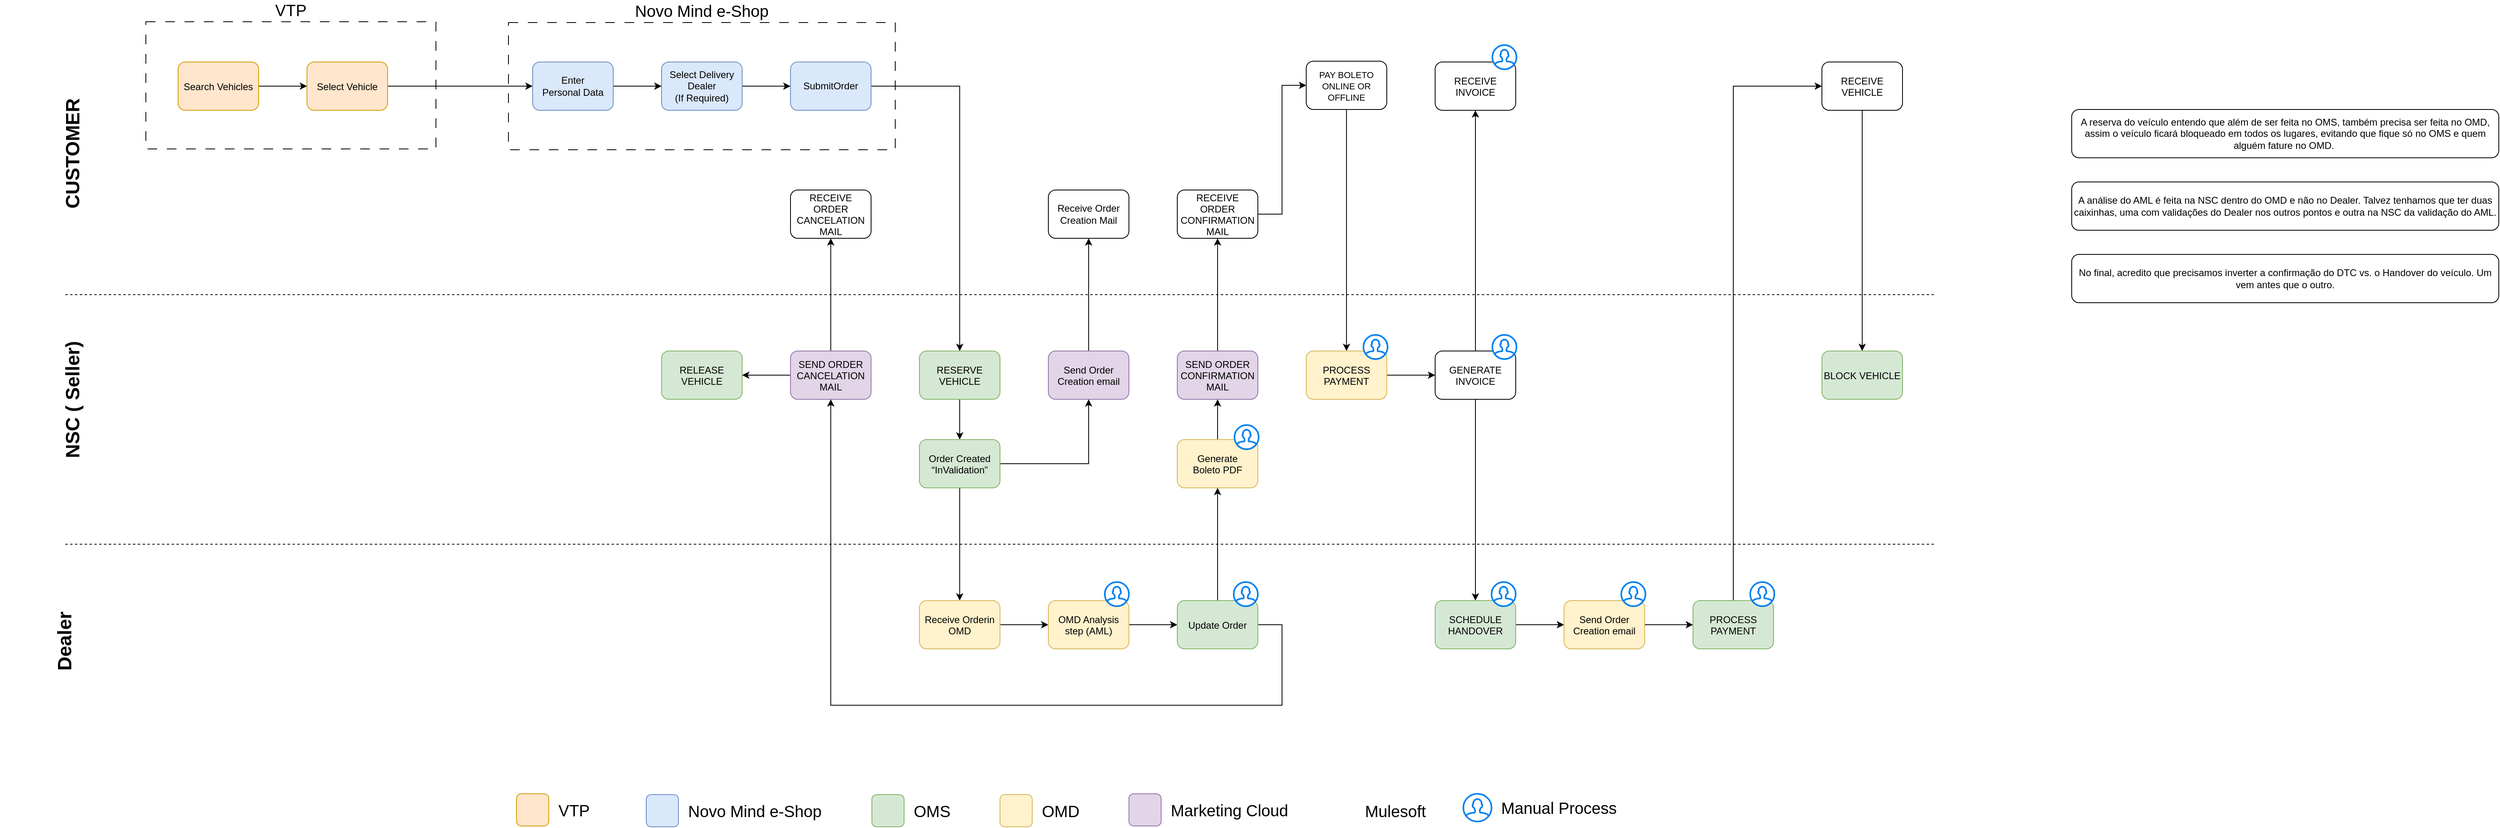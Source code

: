 <mxfile version="24.2.3" type="github" pages="2">
  <diagram name="eShop" id="lY3GMPpas5Dbr6yVs7Ak">
    <mxGraphModel dx="1674" dy="822" grid="1" gridSize="10" guides="1" tooltips="1" connect="1" arrows="1" fold="1" page="1" pageScale="1" pageWidth="1169" pageHeight="827" math="0" shadow="0">
      <root>
        <mxCell id="0" />
        <mxCell id="1" parent="0" />
        <mxCell id="162rXYACJ4V5PbVNqog7-15" value="&lt;p style=&quot;margin: 0px; font-variant-numeric: normal; font-variant-east-asian: normal; font-variant-alternates: normal; font-kerning: auto; font-optical-sizing: auto; font-feature-settings: normal; font-variation-settings: normal; font-variant-position: normal; font-stretch: normal; line-height: normal; text-align: start;&quot; class=&quot;p1&quot;&gt;&lt;font style=&quot;font-size: 20px;&quot;&gt;Novo Mind e-Shop&lt;/font&gt;&lt;/p&gt;" style="rounded=0;whiteSpace=wrap;html=1;fontColor=default;fillColor=none;labelPosition=center;verticalLabelPosition=top;align=center;verticalAlign=bottom;dashed=1;dashPattern=12 12;" parent="1" vertex="1">
          <mxGeometry x="630" y="102" width="480" height="158" as="geometry" />
        </mxCell>
        <mxCell id="162rXYACJ4V5PbVNqog7-14" value="&lt;font style=&quot;font-size: 20px;&quot;&gt;VTP&lt;/font&gt;" style="rounded=0;whiteSpace=wrap;html=1;fontColor=default;fillColor=none;labelPosition=center;verticalLabelPosition=top;align=center;verticalAlign=bottom;dashed=1;dashPattern=12 12;" parent="1" vertex="1">
          <mxGeometry x="180" y="101" width="360" height="158" as="geometry" />
        </mxCell>
        <mxCell id="162rXYACJ4V5PbVNqog7-6" value="" style="edgeStyle=orthogonalEdgeStyle;rounded=0;orthogonalLoop=1;jettySize=auto;html=1;" parent="1" source="162rXYACJ4V5PbVNqog7-3" target="162rXYACJ4V5PbVNqog7-5" edge="1">
          <mxGeometry relative="1" as="geometry" />
        </mxCell>
        <mxCell id="162rXYACJ4V5PbVNqog7-8" value="" style="edgeStyle=orthogonalEdgeStyle;rounded=0;orthogonalLoop=1;jettySize=auto;html=1;" parent="1" source="162rXYACJ4V5PbVNqog7-5" target="162rXYACJ4V5PbVNqog7-7" edge="1">
          <mxGeometry relative="1" as="geometry" />
        </mxCell>
        <mxCell id="162rXYACJ4V5PbVNqog7-5" value="Enter&lt;br&gt;Personal Data" style="rounded=1;whiteSpace=wrap;html=1;fillColor=#dae8fc;strokeColor=#6c8ebf;" parent="1" vertex="1">
          <mxGeometry x="660" y="151" width="100" height="60" as="geometry" />
        </mxCell>
        <mxCell id="162rXYACJ4V5PbVNqog7-10" value="" style="edgeStyle=orthogonalEdgeStyle;rounded=0;orthogonalLoop=1;jettySize=auto;html=1;" parent="1" source="162rXYACJ4V5PbVNqog7-7" target="162rXYACJ4V5PbVNqog7-9" edge="1">
          <mxGeometry relative="1" as="geometry" />
        </mxCell>
        <mxCell id="162rXYACJ4V5PbVNqog7-7" value="Select Delivery Dealer&lt;div&gt;&lt;span style=&quot;background-color: initial;&quot;&gt;(If Required)&lt;/span&gt;&lt;/div&gt;" style="rounded=1;whiteSpace=wrap;html=1;fillColor=#dae8fc;strokeColor=#6c8ebf;" parent="1" vertex="1">
          <mxGeometry x="820" y="151" width="100" height="60" as="geometry" />
        </mxCell>
        <mxCell id="162rXYACJ4V5PbVNqog7-42" style="edgeStyle=orthogonalEdgeStyle;rounded=0;orthogonalLoop=1;jettySize=auto;html=1;entryX=0.5;entryY=0;entryDx=0;entryDy=0;" parent="1" source="162rXYACJ4V5PbVNqog7-9" target="162rXYACJ4V5PbVNqog7-32" edge="1">
          <mxGeometry relative="1" as="geometry" />
        </mxCell>
        <mxCell id="162rXYACJ4V5PbVNqog7-9" value="SubmitOrder" style="rounded=1;whiteSpace=wrap;html=1;fillColor=#dae8fc;strokeColor=#6c8ebf;" parent="1" vertex="1">
          <mxGeometry x="980" y="151" width="100" height="60" as="geometry" />
        </mxCell>
        <mxCell id="162rXYACJ4V5PbVNqog7-3" value="&lt;p style=&quot;margin: 0px; font-variant-numeric: normal; font-variant-east-asian: normal; font-variant-alternates: normal; font-kerning: auto; font-optical-sizing: auto; font-feature-settings: normal; font-variation-settings: normal; font-variant-position: normal; font-stretch: normal; font-size: 12px; line-height: normal; text-align: start;&quot; class=&quot;p1&quot;&gt;Select Vehicle&lt;/p&gt;" style="rounded=1;whiteSpace=wrap;html=1;fontSize=12;fillColor=#ffe6cc;strokeColor=#d79b00;" parent="1" vertex="1">
          <mxGeometry x="380" y="151" width="100" height="60" as="geometry" />
        </mxCell>
        <mxCell id="162rXYACJ4V5PbVNqog7-4" style="edgeStyle=orthogonalEdgeStyle;rounded=0;orthogonalLoop=1;jettySize=auto;html=1;entryX=0;entryY=0.5;entryDx=0;entryDy=0;" parent="1" source="162rXYACJ4V5PbVNqog7-1" target="162rXYACJ4V5PbVNqog7-3" edge="1">
          <mxGeometry relative="1" as="geometry" />
        </mxCell>
        <mxCell id="162rXYACJ4V5PbVNqog7-1" value="&lt;p style=&quot;margin: 0px; font-variant-numeric: normal; font-variant-east-asian: normal; font-variant-alternates: normal; font-kerning: auto; font-optical-sizing: auto; font-feature-settings: normal; font-variation-settings: normal; font-variant-position: normal; font-stretch: normal; font-size: 12px; line-height: normal; text-align: start;&quot; class=&quot;p1&quot;&gt;Search Vehicles&lt;/p&gt;" style="rounded=1;whiteSpace=wrap;html=1;fontSize=12;fillColor=#ffe6cc;strokeColor=#d79b00;" parent="1" vertex="1">
          <mxGeometry x="220" y="151" width="100" height="60" as="geometry" />
        </mxCell>
        <mxCell id="162rXYACJ4V5PbVNqog7-19" value="" style="shape=image;html=1;verticalAlign=top;verticalLabelPosition=bottom;labelBackgroundColor=#ffffff;imageAspect=0;aspect=fixed;image=https://cdn2.iconfinder.com/data/icons/boxicons-solid-vol-2/24/bxs-file-pdf-128.png" parent="1" vertex="1">
          <mxGeometry x="666" y="200" width="50" height="50" as="geometry" />
        </mxCell>
        <mxCell id="162rXYACJ4V5PbVNqog7-20" value="" style="shape=image;html=1;verticalAlign=top;verticalLabelPosition=bottom;labelBackgroundColor=#ffffff;imageAspect=0;aspect=fixed;image=https://cdn2.iconfinder.com/data/icons/boxicons-solid-vol-2/24/bxs-file-jpg-128.png" parent="1" vertex="1">
          <mxGeometry x="705" y="200" width="50" height="50" as="geometry" />
        </mxCell>
        <mxCell id="162rXYACJ4V5PbVNqog7-21" value="&lt;p style=&quot;margin: 0px; font-variant-numeric: normal; font-variant-east-asian: normal; font-variant-alternates: normal; font-kerning: auto; font-optical-sizing: auto; font-feature-settings: normal; font-variation-settings: normal; font-variant-position: normal; font-stretch: normal; line-height: normal; text-align: start;&quot; class=&quot;p1&quot;&gt;&lt;font style=&quot;font-size: 24px;&quot;&gt;&lt;b&gt;CUSTOMER&lt;/b&gt;&lt;/font&gt;&lt;/p&gt;" style="text;html=1;align=center;verticalAlign=middle;whiteSpace=wrap;rounded=0;textDirection=vertical-lr;rotation=-180;" parent="1" vertex="1">
          <mxGeometry x="10" y="230" width="160" height="70" as="geometry" />
        </mxCell>
        <mxCell id="162rXYACJ4V5PbVNqog7-48" style="edgeStyle=orthogonalEdgeStyle;rounded=0;orthogonalLoop=1;jettySize=auto;html=1;entryX=0.5;entryY=0;entryDx=0;entryDy=0;" parent="1" source="162rXYACJ4V5PbVNqog7-22" target="162rXYACJ4V5PbVNqog7-35" edge="1">
          <mxGeometry relative="1" as="geometry" />
        </mxCell>
        <mxCell id="162rXYACJ4V5PbVNqog7-22" value="&lt;p style=&quot;margin: 0px; font-variant-numeric: normal; font-variant-east-asian: normal; font-variant-alternates: normal; font-kerning: auto; font-optical-sizing: auto; font-feature-settings: normal; font-variation-settings: normal; font-variant-position: normal; font-stretch: normal; line-height: normal;&quot; class=&quot;p1&quot;&gt;&lt;font style=&quot;font-size: 11px;&quot;&gt;PAY BOLETO ONLINE OR OFFLINE&lt;/font&gt;&lt;/p&gt;" style="rounded=1;whiteSpace=wrap;html=1;align=center;" parent="1" vertex="1">
          <mxGeometry x="1620" y="150" width="100" height="60" as="geometry" />
        </mxCell>
        <mxCell id="162rXYACJ4V5PbVNqog7-23" value="&lt;p style=&quot;margin: 0px; font-variant-numeric: normal; font-variant-east-asian: normal; font-variant-alternates: normal; font-kerning: auto; font-optical-sizing: auto; font-feature-settings: normal; font-variation-settings: normal; font-variant-position: normal; font-stretch: normal; line-height: normal;&quot; class=&quot;p1&quot;&gt;&lt;font style=&quot;font-size: 12px;&quot;&gt;RECEIVE INVOICE&lt;/font&gt;&lt;/p&gt;" style="rounded=1;whiteSpace=wrap;html=1;align=center;strokeColor=default;verticalAlign=middle;fontFamily=Helvetica;fontSize=12;fontColor=default;fillColor=default;" parent="1" vertex="1">
          <mxGeometry x="1780" y="151" width="100" height="60" as="geometry" />
        </mxCell>
        <mxCell id="162rXYACJ4V5PbVNqog7-25" value="&lt;p style=&quot;margin: 0px; font-variant-numeric: normal; font-variant-east-asian: normal; font-variant-alternates: normal; font-kerning: auto; font-optical-sizing: auto; font-feature-settings: normal; font-variation-settings: normal; font-variant-position: normal; font-stretch: normal; line-height: normal;&quot; class=&quot;p1&quot;&gt;&lt;font style=&quot;font-size: 12px;&quot;&gt;RECEIVE ORDER CANCELATION MAIL&lt;/font&gt;&lt;/p&gt;" style="rounded=1;whiteSpace=wrap;html=1;align=center;" parent="1" vertex="1">
          <mxGeometry x="980" y="310" width="100" height="60" as="geometry" />
        </mxCell>
        <mxCell id="162rXYACJ4V5PbVNqog7-26" value="Receive Order Creation Mail" style="rounded=1;align=center;whiteSpace=wrap;html=1;" parent="1" vertex="1">
          <mxGeometry x="1300" y="310" width="100" height="60" as="geometry" />
        </mxCell>
        <mxCell id="162rXYACJ4V5PbVNqog7-28" style="edgeStyle=orthogonalEdgeStyle;rounded=0;orthogonalLoop=1;jettySize=auto;html=1;entryX=0;entryY=0.5;entryDx=0;entryDy=0;" parent="1" source="162rXYACJ4V5PbVNqog7-27" target="162rXYACJ4V5PbVNqog7-22" edge="1">
          <mxGeometry relative="1" as="geometry" />
        </mxCell>
        <mxCell id="162rXYACJ4V5PbVNqog7-27" value="&lt;p style=&quot;margin: 0px; font-variant-numeric: normal; font-variant-east-asian: normal; font-variant-alternates: normal; font-kerning: auto; font-optical-sizing: auto; font-feature-settings: normal; font-variation-settings: normal; font-variant-position: normal; font-stretch: normal; line-height: normal;&quot; class=&quot;p1&quot;&gt;&lt;font style=&quot;font-size: 12px;&quot;&gt;RECEIVE ORDER CONFIRMATION MAIL&lt;/font&gt;&lt;/p&gt;" style="rounded=1;align=center;whiteSpace=wrap;html=1;" parent="1" vertex="1">
          <mxGeometry x="1460" y="310" width="100" height="60" as="geometry" />
        </mxCell>
        <mxCell id="162rXYACJ4V5PbVNqog7-29" value="" style="shape=image;verticalLabelPosition=bottom;labelBackgroundColor=default;verticalAlign=top;aspect=fixed;imageAspect=0;image=https://cdn.icon-icons.com/icons2/2699/PNG/512/mulesoft_logo_icon_170933.png;" parent="1" vertex="1">
          <mxGeometry x="1009" y="200" width="42" height="42" as="geometry" />
        </mxCell>
        <mxCell id="162rXYACJ4V5PbVNqog7-30" value="&lt;p style=&quot;margin: 0px; font-variant-numeric: normal; font-variant-east-asian: normal; font-variant-alternates: normal; font-kerning: auto; font-optical-sizing: auto; font-feature-settings: normal; font-variation-settings: normal; font-variant-position: normal; font-stretch: normal; line-height: normal;&quot; class=&quot;p1&quot;&gt;&lt;font style=&quot;font-size: 12px;&quot;&gt;RELEASE VEHICLE&lt;/font&gt;&lt;/p&gt;" style="rounded=1;whiteSpace=wrap;html=1;align=center;fillColor=#d5e8d4;strokeColor=#82b366;" parent="1" vertex="1">
          <mxGeometry x="820" y="510" width="100" height="60" as="geometry" />
        </mxCell>
        <mxCell id="162rXYACJ4V5PbVNqog7-40" style="edgeStyle=orthogonalEdgeStyle;rounded=0;orthogonalLoop=1;jettySize=auto;html=1;entryX=0.5;entryY=1;entryDx=0;entryDy=0;" parent="1" source="162rXYACJ4V5PbVNqog7-31" target="162rXYACJ4V5PbVNqog7-25" edge="1">
          <mxGeometry relative="1" as="geometry" />
        </mxCell>
        <mxCell id="162rXYACJ4V5PbVNqog7-44" style="edgeStyle=orthogonalEdgeStyle;rounded=0;orthogonalLoop=1;jettySize=auto;html=1;entryX=1;entryY=0.5;entryDx=0;entryDy=0;" parent="1" source="162rXYACJ4V5PbVNqog7-31" target="162rXYACJ4V5PbVNqog7-30" edge="1">
          <mxGeometry relative="1" as="geometry" />
        </mxCell>
        <mxCell id="162rXYACJ4V5PbVNqog7-31" value="&lt;p style=&quot;margin: 0px; font-variant-numeric: normal; font-variant-east-asian: normal; font-variant-alternates: normal; font-kerning: auto; font-optical-sizing: auto; font-feature-settings: normal; font-variation-settings: normal; font-variant-position: normal; font-stretch: normal; line-height: normal;&quot; class=&quot;p1&quot;&gt;&lt;font style=&quot;font-size: 12px;&quot;&gt;SEND ORDER CANCELATION MAIL&lt;/font&gt;&lt;/p&gt;" style="rounded=1;whiteSpace=wrap;html=1;align=center;fillColor=#e1d5e7;strokeColor=#9673a6;" parent="1" vertex="1">
          <mxGeometry x="980" y="510" width="100" height="60" as="geometry" />
        </mxCell>
        <mxCell id="162rXYACJ4V5PbVNqog7-43" style="edgeStyle=orthogonalEdgeStyle;rounded=0;orthogonalLoop=1;jettySize=auto;html=1;entryX=0.5;entryY=0;entryDx=0;entryDy=0;" parent="1" source="162rXYACJ4V5PbVNqog7-32" target="162rXYACJ4V5PbVNqog7-38" edge="1">
          <mxGeometry relative="1" as="geometry" />
        </mxCell>
        <mxCell id="162rXYACJ4V5PbVNqog7-32" value="&lt;p style=&quot;margin: 0px; font-variant-numeric: normal; font-variant-east-asian: normal; font-variant-alternates: normal; font-kerning: auto; font-optical-sizing: auto; font-feature-settings: normal; font-variation-settings: normal; font-variant-position: normal; font-stretch: normal; line-height: normal;&quot; class=&quot;p1&quot;&gt;&lt;font style=&quot;font-size: 12px;&quot;&gt;RESERVE VEHICLE&lt;/font&gt;&lt;/p&gt;" style="rounded=1;whiteSpace=wrap;html=1;align=center;fillColor=#d5e8d4;strokeColor=#82b366;" parent="1" vertex="1">
          <mxGeometry x="1140" y="510" width="100" height="60" as="geometry" />
        </mxCell>
        <mxCell id="162rXYACJ4V5PbVNqog7-87" style="edgeStyle=orthogonalEdgeStyle;rounded=0;orthogonalLoop=1;jettySize=auto;html=1;entryX=0.5;entryY=1;entryDx=0;entryDy=0;" parent="1" source="162rXYACJ4V5PbVNqog7-33" target="162rXYACJ4V5PbVNqog7-26" edge="1">
          <mxGeometry relative="1" as="geometry" />
        </mxCell>
        <mxCell id="162rXYACJ4V5PbVNqog7-33" value="&lt;p style=&quot;margin: 0px; font-variant-numeric: normal; font-variant-east-asian: normal; font-variant-alternates: normal; font-kerning: auto; font-optical-sizing: auto; font-feature-settings: normal; font-variation-settings: normal; font-variant-position: normal; font-stretch: normal; line-height: normal;&quot; class=&quot;p1&quot;&gt;&lt;font style=&quot;font-size: 12px;&quot;&gt;Send Order Creation email&lt;/font&gt;&lt;/p&gt;" style="rounded=1;whiteSpace=wrap;html=1;align=center;fillColor=#e1d5e7;strokeColor=#9673a6;" parent="1" vertex="1">
          <mxGeometry x="1300" y="510" width="100" height="60" as="geometry" />
        </mxCell>
        <mxCell id="162rXYACJ4V5PbVNqog7-89" style="edgeStyle=orthogonalEdgeStyle;rounded=0;orthogonalLoop=1;jettySize=auto;html=1;entryX=0.5;entryY=1;entryDx=0;entryDy=0;" parent="1" source="162rXYACJ4V5PbVNqog7-34" target="162rXYACJ4V5PbVNqog7-27" edge="1">
          <mxGeometry relative="1" as="geometry" />
        </mxCell>
        <mxCell id="162rXYACJ4V5PbVNqog7-34" value="&lt;p style=&quot;margin: 0px; font-variant-numeric: normal; font-variant-east-asian: normal; font-variant-alternates: normal; font-kerning: auto; font-optical-sizing: auto; font-feature-settings: normal; font-variation-settings: normal; font-variant-position: normal; font-stretch: normal; line-height: normal;&quot; class=&quot;p1&quot;&gt;&lt;font style=&quot;font-size: 12px;&quot;&gt;SEND ORDER CONFIRMATION MAIL&lt;/font&gt;&lt;/p&gt;" style="rounded=1;whiteSpace=wrap;html=1;align=center;fillColor=#e1d5e7;strokeColor=#9673a6;" parent="1" vertex="1">
          <mxGeometry x="1460" y="510" width="100" height="60" as="geometry" />
        </mxCell>
        <mxCell id="162rXYACJ4V5PbVNqog7-49" style="edgeStyle=orthogonalEdgeStyle;rounded=0;orthogonalLoop=1;jettySize=auto;html=1;entryX=0;entryY=0.5;entryDx=0;entryDy=0;" parent="1" source="162rXYACJ4V5PbVNqog7-35" target="162rXYACJ4V5PbVNqog7-36" edge="1">
          <mxGeometry relative="1" as="geometry" />
        </mxCell>
        <mxCell id="162rXYACJ4V5PbVNqog7-35" value="&lt;p style=&quot;margin: 0px; font-variant-numeric: normal; font-variant-east-asian: normal; font-variant-alternates: normal; font-kerning: auto; font-optical-sizing: auto; font-feature-settings: normal; font-variation-settings: normal; font-variant-position: normal; font-stretch: normal; line-height: normal;&quot; class=&quot;p1&quot;&gt;&lt;font style=&quot;font-size: 12px;&quot;&gt;PROCESS PAYMENT&lt;/font&gt;&lt;/p&gt;" style="rounded=1;whiteSpace=wrap;html=1;align=center;fillColor=#fff2cc;strokeColor=#d6b656;" parent="1" vertex="1">
          <mxGeometry x="1620" y="510" width="100" height="60" as="geometry" />
        </mxCell>
        <mxCell id="162rXYACJ4V5PbVNqog7-50" style="edgeStyle=orthogonalEdgeStyle;rounded=0;orthogonalLoop=1;jettySize=auto;html=1;entryX=0.5;entryY=1;entryDx=0;entryDy=0;" parent="1" source="162rXYACJ4V5PbVNqog7-36" target="162rXYACJ4V5PbVNqog7-23" edge="1">
          <mxGeometry relative="1" as="geometry" />
        </mxCell>
        <mxCell id="162rXYACJ4V5PbVNqog7-69" style="edgeStyle=orthogonalEdgeStyle;rounded=0;orthogonalLoop=1;jettySize=auto;html=1;entryX=0.5;entryY=0;entryDx=0;entryDy=0;" parent="1" source="162rXYACJ4V5PbVNqog7-36" target="162rXYACJ4V5PbVNqog7-60" edge="1">
          <mxGeometry relative="1" as="geometry" />
        </mxCell>
        <mxCell id="162rXYACJ4V5PbVNqog7-36" value="&lt;p style=&quot;margin: 0px; font-variant-numeric: normal; font-variant-east-asian: normal; font-variant-alternates: normal; font-kerning: auto; font-optical-sizing: auto; font-feature-settings: normal; font-variation-settings: normal; font-variant-position: normal; font-stretch: normal; line-height: normal;&quot; class=&quot;p1&quot;&gt;&lt;font style=&quot;font-size: 12px;&quot;&gt;GENERATE INVOICE&lt;/font&gt;&lt;/p&gt;" style="rounded=1;whiteSpace=wrap;html=1;align=center;" parent="1" vertex="1">
          <mxGeometry x="1780" y="510" width="100" height="60" as="geometry" />
        </mxCell>
        <mxCell id="162rXYACJ4V5PbVNqog7-62" style="edgeStyle=orthogonalEdgeStyle;rounded=0;orthogonalLoop=1;jettySize=auto;html=1;" parent="1" source="162rXYACJ4V5PbVNqog7-38" target="162rXYACJ4V5PbVNqog7-55" edge="1">
          <mxGeometry relative="1" as="geometry" />
        </mxCell>
        <mxCell id="162rXYACJ4V5PbVNqog7-86" style="edgeStyle=orthogonalEdgeStyle;rounded=0;orthogonalLoop=1;jettySize=auto;html=1;entryX=0.5;entryY=1;entryDx=0;entryDy=0;" parent="1" source="162rXYACJ4V5PbVNqog7-38" target="162rXYACJ4V5PbVNqog7-33" edge="1">
          <mxGeometry relative="1" as="geometry" />
        </mxCell>
        <mxCell id="162rXYACJ4V5PbVNqog7-38" value="&lt;p style=&quot;margin: 0px; font-variant-numeric: normal; font-variant-east-asian: normal; font-variant-alternates: normal; font-kerning: auto; font-optical-sizing: auto; font-feature-settings: normal; font-variation-settings: normal; font-variant-position: normal; font-stretch: normal; line-height: normal;&quot; class=&quot;p1&quot;&gt;&lt;font style=&quot;font-size: 12px;&quot;&gt;Order Created “InValidation”&lt;/font&gt;&lt;/p&gt;" style="rounded=1;whiteSpace=wrap;html=1;align=center;fillColor=#d5e8d4;strokeColor=#82b366;" parent="1" vertex="1">
          <mxGeometry x="1140" y="620" width="100" height="60" as="geometry" />
        </mxCell>
        <mxCell id="162rXYACJ4V5PbVNqog7-88" style="edgeStyle=orthogonalEdgeStyle;rounded=0;orthogonalLoop=1;jettySize=auto;html=1;entryX=0.5;entryY=1;entryDx=0;entryDy=0;" parent="1" source="162rXYACJ4V5PbVNqog7-39" target="162rXYACJ4V5PbVNqog7-34" edge="1">
          <mxGeometry relative="1" as="geometry" />
        </mxCell>
        <mxCell id="162rXYACJ4V5PbVNqog7-39" value="&lt;p style=&quot;margin: 0px; font-variant-numeric: normal; font-variant-east-asian: normal; font-variant-alternates: normal; font-kerning: auto; font-optical-sizing: auto; font-feature-settings: normal; font-variation-settings: normal; font-variant-position: normal; font-stretch: normal; line-height: normal;&quot; class=&quot;p1&quot;&gt;&lt;font style=&quot;font-size: 12px;&quot;&gt;Generate&lt;br&gt;Boleto PDF&lt;/font&gt;&lt;/p&gt;" style="rounded=1;whiteSpace=wrap;html=1;align=center;fillColor=#fff2cc;strokeColor=#d6b656;" parent="1" vertex="1">
          <mxGeometry x="1460" y="620" width="100" height="60" as="geometry" />
        </mxCell>
        <mxCell id="162rXYACJ4V5PbVNqog7-52" value="" style="endArrow=none;dashed=1;html=1;rounded=0;" parent="1" edge="1">
          <mxGeometry width="50" height="50" relative="1" as="geometry">
            <mxPoint x="80" y="440" as="sourcePoint" />
            <mxPoint x="2400" y="440" as="targetPoint" />
          </mxGeometry>
        </mxCell>
        <mxCell id="162rXYACJ4V5PbVNqog7-53" value="&lt;p style=&quot;margin: 0px; font-variant-numeric: normal; font-variant-east-asian: normal; font-variant-alternates: normal; font-kerning: auto; font-optical-sizing: auto; font-feature-settings: normal; font-variation-settings: normal; font-variant-position: normal; font-stretch: normal; line-height: normal; text-align: start;&quot; class=&quot;p1&quot;&gt;&lt;font style=&quot;font-size: 24px;&quot;&gt;&lt;b&gt;NSC ( Seller)&lt;/b&gt;&lt;/font&gt;&lt;/p&gt;" style="text;html=1;align=center;verticalAlign=middle;whiteSpace=wrap;rounded=0;textDirection=vertical-lr;rotation=-180;" parent="1" vertex="1">
          <mxGeometry x="10" y="480" width="160" height="180" as="geometry" />
        </mxCell>
        <mxCell id="162rXYACJ4V5PbVNqog7-54" value="" style="endArrow=none;dashed=1;html=1;rounded=0;" parent="1" edge="1">
          <mxGeometry width="50" height="50" relative="1" as="geometry">
            <mxPoint x="80" y="750" as="sourcePoint" />
            <mxPoint x="2400" y="750" as="targetPoint" />
          </mxGeometry>
        </mxCell>
        <mxCell id="162rXYACJ4V5PbVNqog7-63" style="edgeStyle=orthogonalEdgeStyle;rounded=0;orthogonalLoop=1;jettySize=auto;html=1;entryX=0;entryY=0.5;entryDx=0;entryDy=0;" parent="1" source="162rXYACJ4V5PbVNqog7-55" target="162rXYACJ4V5PbVNqog7-57" edge="1">
          <mxGeometry relative="1" as="geometry" />
        </mxCell>
        <mxCell id="162rXYACJ4V5PbVNqog7-55" value="&lt;p style=&quot;margin: 0px; font-variant-numeric: normal; font-variant-east-asian: normal; font-variant-alternates: normal; font-kerning: auto; font-optical-sizing: auto; font-feature-settings: normal; font-variation-settings: normal; font-variant-position: normal; font-stretch: normal; line-height: normal;&quot; class=&quot;p1&quot;&gt;&lt;font style=&quot;font-size: 12px;&quot;&gt;Receive Orderin OMD&lt;/font&gt;&lt;/p&gt;" style="rounded=1;whiteSpace=wrap;html=1;align=center;fillColor=#fff2cc;strokeColor=#d6b656;" parent="1" vertex="1">
          <mxGeometry x="1140" y="820" width="100" height="60" as="geometry" />
        </mxCell>
        <mxCell id="162rXYACJ4V5PbVNqog7-64" style="edgeStyle=orthogonalEdgeStyle;rounded=0;orthogonalLoop=1;jettySize=auto;html=1;entryX=0;entryY=0.5;entryDx=0;entryDy=0;" parent="1" source="162rXYACJ4V5PbVNqog7-57" target="162rXYACJ4V5PbVNqog7-58" edge="1">
          <mxGeometry relative="1" as="geometry" />
        </mxCell>
        <mxCell id="162rXYACJ4V5PbVNqog7-57" value="&lt;p style=&quot;margin: 0px; font-variant-numeric: normal; font-variant-east-asian: normal; font-variant-alternates: normal; font-kerning: auto; font-optical-sizing: auto; font-feature-settings: normal; font-variation-settings: normal; font-variant-position: normal; font-stretch: normal; line-height: normal;&quot; class=&quot;p1&quot;&gt;&lt;font style=&quot;font-size: 12px;&quot;&gt;OMD Analysis step (AML)&lt;/font&gt;&lt;/p&gt;" style="rounded=1;whiteSpace=wrap;html=1;align=center;fillColor=#fff2cc;strokeColor=#d6b656;" parent="1" vertex="1">
          <mxGeometry x="1300" y="820" width="100" height="60" as="geometry" />
        </mxCell>
        <mxCell id="162rXYACJ4V5PbVNqog7-65" style="edgeStyle=orthogonalEdgeStyle;rounded=0;orthogonalLoop=1;jettySize=auto;html=1;entryX=0.5;entryY=1;entryDx=0;entryDy=0;" parent="1" source="162rXYACJ4V5PbVNqog7-58" target="162rXYACJ4V5PbVNqog7-39" edge="1">
          <mxGeometry relative="1" as="geometry" />
        </mxCell>
        <mxCell id="162rXYACJ4V5PbVNqog7-113" style="edgeStyle=orthogonalEdgeStyle;rounded=0;orthogonalLoop=1;jettySize=auto;html=1;entryX=0.5;entryY=1;entryDx=0;entryDy=0;" parent="1" source="162rXYACJ4V5PbVNqog7-58" target="162rXYACJ4V5PbVNqog7-31" edge="1">
          <mxGeometry relative="1" as="geometry">
            <mxPoint x="1510" y="960" as="targetPoint" />
            <Array as="points">
              <mxPoint x="1590" y="850" />
              <mxPoint x="1590" y="950" />
              <mxPoint x="1030" y="950" />
            </Array>
          </mxGeometry>
        </mxCell>
        <mxCell id="162rXYACJ4V5PbVNqog7-58" value="&lt;p style=&quot;margin: 0px; font-variant-numeric: normal; font-variant-east-asian: normal; font-variant-alternates: normal; font-kerning: auto; font-optical-sizing: auto; font-feature-settings: normal; font-variation-settings: normal; font-variant-position: normal; font-stretch: normal; line-height: normal;&quot; class=&quot;p1&quot;&gt;&lt;font style=&quot;font-size: 12px;&quot;&gt;Update Order&lt;/font&gt;&lt;/p&gt;" style="rounded=1;whiteSpace=wrap;html=1;align=center;fillColor=#d5e8d4;strokeColor=#82b366;" parent="1" vertex="1">
          <mxGeometry x="1460" y="820" width="100" height="60" as="geometry" />
        </mxCell>
        <mxCell id="162rXYACJ4V5PbVNqog7-71" style="edgeStyle=orthogonalEdgeStyle;rounded=0;orthogonalLoop=1;jettySize=auto;html=1;entryX=0;entryY=0.5;entryDx=0;entryDy=0;" parent="1" source="162rXYACJ4V5PbVNqog7-59" target="162rXYACJ4V5PbVNqog7-61" edge="1">
          <mxGeometry relative="1" as="geometry" />
        </mxCell>
        <mxCell id="162rXYACJ4V5PbVNqog7-59" value="&lt;p style=&quot;margin: 0px; font-variant-numeric: normal; font-variant-east-asian: normal; font-variant-alternates: normal; font-kerning: auto; font-optical-sizing: auto; font-feature-settings: normal; font-variation-settings: normal; font-variant-position: normal; font-stretch: normal; line-height: normal;&quot; class=&quot;p1&quot;&gt;&lt;font style=&quot;font-size: 12px;&quot;&gt;Send Order Creation email&lt;/font&gt;&lt;/p&gt;" style="rounded=1;whiteSpace=wrap;html=1;align=center;fillColor=#fff2cc;strokeColor=#d6b656;" parent="1" vertex="1">
          <mxGeometry x="1940" y="820" width="100" height="60" as="geometry" />
        </mxCell>
        <mxCell id="162rXYACJ4V5PbVNqog7-70" style="edgeStyle=orthogonalEdgeStyle;rounded=0;orthogonalLoop=1;jettySize=auto;html=1;entryX=0;entryY=0.5;entryDx=0;entryDy=0;" parent="1" source="162rXYACJ4V5PbVNqog7-60" target="162rXYACJ4V5PbVNqog7-59" edge="1">
          <mxGeometry relative="1" as="geometry" />
        </mxCell>
        <mxCell id="162rXYACJ4V5PbVNqog7-60" value="&lt;p style=&quot;margin: 0px; font-variant-numeric: normal; font-variant-east-asian: normal; font-variant-alternates: normal; font-kerning: auto; font-optical-sizing: auto; font-feature-settings: normal; font-variation-settings: normal; font-variant-position: normal; font-stretch: normal; line-height: normal;&quot; class=&quot;p1&quot;&gt;&lt;font style=&quot;font-size: 12px;&quot;&gt;SCHEDULE HANDOVER&lt;/font&gt;&lt;/p&gt;" style="rounded=1;whiteSpace=wrap;html=1;align=center;fillColor=#d5e8d4;strokeColor=#82b366;" parent="1" vertex="1">
          <mxGeometry x="1780" y="820" width="100" height="60" as="geometry" />
        </mxCell>
        <mxCell id="162rXYACJ4V5PbVNqog7-75" style="edgeStyle=orthogonalEdgeStyle;rounded=0;orthogonalLoop=1;jettySize=auto;html=1;entryX=0;entryY=0.5;entryDx=0;entryDy=0;" parent="1" source="162rXYACJ4V5PbVNqog7-61" target="162rXYACJ4V5PbVNqog7-73" edge="1">
          <mxGeometry relative="1" as="geometry">
            <Array as="points">
              <mxPoint x="2150" y="181" />
            </Array>
          </mxGeometry>
        </mxCell>
        <mxCell id="162rXYACJ4V5PbVNqog7-61" value="&lt;p style=&quot;margin: 0px; font-variant-numeric: normal; font-variant-east-asian: normal; font-variant-alternates: normal; font-kerning: auto; font-optical-sizing: auto; font-feature-settings: normal; font-variation-settings: normal; font-variant-position: normal; font-stretch: normal; line-height: normal;&quot; class=&quot;p1&quot;&gt;&lt;font style=&quot;font-size: 12px;&quot;&gt;PROCESS PAYMENT&lt;/font&gt;&lt;/p&gt;" style="rounded=1;whiteSpace=wrap;html=1;align=center;fillColor=#d5e8d4;strokeColor=#82b366;" parent="1" vertex="1">
          <mxGeometry x="2100" y="820" width="100" height="60" as="geometry" />
        </mxCell>
        <mxCell id="162rXYACJ4V5PbVNqog7-72" style="edgeStyle=orthogonalEdgeStyle;rounded=0;orthogonalLoop=1;jettySize=auto;html=1;entryX=0.5;entryY=0;entryDx=0;entryDy=0;" parent="1" source="162rXYACJ4V5PbVNqog7-73" target="162rXYACJ4V5PbVNqog7-74" edge="1">
          <mxGeometry relative="1" as="geometry" />
        </mxCell>
        <mxCell id="162rXYACJ4V5PbVNqog7-73" value="&lt;p style=&quot;margin: 0px; font-variant-numeric: normal; font-variant-east-asian: normal; font-variant-alternates: normal; font-kerning: auto; font-optical-sizing: auto; font-feature-settings: normal; font-variation-settings: normal; font-variant-position: normal; font-stretch: normal; line-height: normal;&quot; class=&quot;p1&quot;&gt;&lt;font style=&quot;font-size: 12px;&quot;&gt;RECEIVE VEHICLE&lt;/font&gt;&lt;/p&gt;" style="rounded=1;whiteSpace=wrap;html=1;align=center;" parent="1" vertex="1">
          <mxGeometry x="2260" y="151" width="100" height="60" as="geometry" />
        </mxCell>
        <mxCell id="162rXYACJ4V5PbVNqog7-74" value="&lt;p style=&quot;margin: 0px; font-variant-numeric: normal; font-variant-east-asian: normal; font-variant-alternates: normal; font-kerning: auto; font-optical-sizing: auto; font-feature-settings: normal; font-variation-settings: normal; font-variant-position: normal; font-stretch: normal; line-height: normal;&quot; class=&quot;p1&quot;&gt;&lt;font style=&quot;font-size: 12px;&quot;&gt;BLOCK VEHICLE&lt;/font&gt;&lt;/p&gt;" style="rounded=1;whiteSpace=wrap;html=1;align=center;fillColor=#d5e8d4;strokeColor=#82b366;" parent="1" vertex="1">
          <mxGeometry x="2260" y="510" width="100" height="60" as="geometry" />
        </mxCell>
        <mxCell id="162rXYACJ4V5PbVNqog7-76" value="&lt;p style=&quot;margin: 0px; font-variant-numeric: normal; font-variant-east-asian: normal; font-variant-alternates: normal; font-kerning: auto; font-optical-sizing: auto; font-feature-settings: normal; font-variation-settings: normal; font-variant-position: normal; font-stretch: normal; font-size: 12px; line-height: normal; text-align: start;&quot; class=&quot;p1&quot;&gt;&lt;br&gt;&lt;/p&gt;" style="rounded=1;whiteSpace=wrap;html=1;fontSize=12;fillColor=#ffe6cc;strokeColor=#d79b00;" parent="1" vertex="1">
          <mxGeometry x="640" y="1060" width="40" height="40" as="geometry" />
        </mxCell>
        <mxCell id="162rXYACJ4V5PbVNqog7-77" value="VTP" style="text;html=1;align=left;verticalAlign=middle;resizable=0;points=[];autosize=1;strokeColor=none;fillColor=none;fontSize=20;" parent="1" vertex="1">
          <mxGeometry x="690" y="1060" width="60" height="40" as="geometry" />
        </mxCell>
        <mxCell id="162rXYACJ4V5PbVNqog7-78" value="&lt;p style=&quot;margin: 0px; font-variant-numeric: normal; font-variant-east-asian: normal; font-variant-alternates: normal; font-kerning: auto; font-optical-sizing: auto; font-feature-settings: normal; font-variation-settings: normal; font-variant-position: normal; font-stretch: normal; font-size: 12px; line-height: normal; text-align: start;&quot; class=&quot;p1&quot;&gt;&lt;br&gt;&lt;/p&gt;" style="rounded=1;whiteSpace=wrap;html=1;fontSize=12;fillColor=#dae8fc;strokeColor=#6c8ebf;" parent="1" vertex="1">
          <mxGeometry x="801" y="1061" width="40" height="40" as="geometry" />
        </mxCell>
        <mxCell id="162rXYACJ4V5PbVNqog7-79" value="Novo Mind e-Shop" style="text;align=left;verticalAlign=middle;resizable=0;points=[];autosize=1;strokeColor=none;fillColor=none;fontSize=20;html=1;" parent="1" vertex="1">
          <mxGeometry x="851" y="1061" width="190" height="40" as="geometry" />
        </mxCell>
        <mxCell id="162rXYACJ4V5PbVNqog7-80" value="&lt;p style=&quot;margin: 0px; font-variant-numeric: normal; font-variant-east-asian: normal; font-variant-alternates: normal; font-kerning: auto; font-optical-sizing: auto; font-feature-settings: normal; font-variation-settings: normal; font-variant-position: normal; font-stretch: normal; font-size: 12px; line-height: normal; text-align: start;&quot; class=&quot;p1&quot;&gt;&lt;br&gt;&lt;/p&gt;" style="rounded=1;whiteSpace=wrap;html=1;fontSize=12;fillColor=#d5e8d4;strokeColor=#82b366;" parent="1" vertex="1">
          <mxGeometry x="1081" y="1061" width="40" height="40" as="geometry" />
        </mxCell>
        <mxCell id="162rXYACJ4V5PbVNqog7-81" value="OMS" style="text;align=left;verticalAlign=middle;resizable=0;points=[];autosize=1;strokeColor=none;fillColor=none;fontSize=20;html=1;" parent="1" vertex="1">
          <mxGeometry x="1131" y="1061" width="70" height="40" as="geometry" />
        </mxCell>
        <mxCell id="162rXYACJ4V5PbVNqog7-82" value="&lt;p style=&quot;margin: 0px; font-variant-numeric: normal; font-variant-east-asian: normal; font-variant-alternates: normal; font-kerning: auto; font-optical-sizing: auto; font-feature-settings: normal; font-variation-settings: normal; font-variant-position: normal; font-stretch: normal; font-size: 12px; line-height: normal; text-align: start;&quot; class=&quot;p1&quot;&gt;&lt;br&gt;&lt;/p&gt;" style="rounded=1;whiteSpace=wrap;html=1;fontSize=12;fillColor=#fff2cc;strokeColor=#d6b656;" parent="1" vertex="1">
          <mxGeometry x="1240" y="1061" width="40" height="40" as="geometry" />
        </mxCell>
        <mxCell id="162rXYACJ4V5PbVNqog7-83" value="OMD" style="text;align=left;verticalAlign=middle;resizable=0;points=[];autosize=1;strokeColor=none;fillColor=none;fontSize=20;html=1;" parent="1" vertex="1">
          <mxGeometry x="1290" y="1061" width="70" height="40" as="geometry" />
        </mxCell>
        <mxCell id="162rXYACJ4V5PbVNqog7-84" value="&lt;p style=&quot;margin: 0px; font-variant-numeric: normal; font-variant-east-asian: normal; font-variant-alternates: normal; font-kerning: auto; font-optical-sizing: auto; font-feature-settings: normal; font-variation-settings: normal; font-variant-position: normal; font-stretch: normal; font-size: 12px; line-height: normal; text-align: start;&quot; class=&quot;p1&quot;&gt;&lt;br&gt;&lt;/p&gt;" style="rounded=1;whiteSpace=wrap;html=1;fontSize=12;fillColor=#e1d5e7;strokeColor=#9673a6;" parent="1" vertex="1">
          <mxGeometry x="1400" y="1060" width="40" height="40" as="geometry" />
        </mxCell>
        <mxCell id="162rXYACJ4V5PbVNqog7-85" value="Marketing Cloud" style="text;align=left;verticalAlign=middle;resizable=0;points=[];autosize=1;strokeColor=none;fillColor=none;fontSize=20;html=1;" parent="1" vertex="1">
          <mxGeometry x="1450" y="1060" width="170" height="40" as="geometry" />
        </mxCell>
        <mxCell id="162rXYACJ4V5PbVNqog7-90" value="&lt;p style=&quot;margin: 0px; font-variant-numeric: normal; font-variant-east-asian: normal; font-variant-alternates: normal; font-kerning: auto; font-optical-sizing: auto; font-feature-settings: normal; font-variation-settings: normal; font-variant-position: normal; font-stretch: normal; line-height: normal; text-align: start;&quot; class=&quot;p1&quot;&gt;&lt;span style=&quot;font-size: 24px;&quot;&gt;&lt;b&gt;Dealer&lt;/b&gt;&lt;/span&gt;&lt;/p&gt;" style="text;html=1;align=center;verticalAlign=middle;whiteSpace=wrap;rounded=0;textDirection=vertical-lr;rotation=-180;" parent="1" vertex="1">
          <mxGeometry y="780" width="160" height="180" as="geometry" />
        </mxCell>
        <mxCell id="162rXYACJ4V5PbVNqog7-92" value="A reserva do veículo entendo que além de ser feita no OMS, também precisa ser feita no OMD, assim o veículo ficará bloqueado em todos os lugares, evitando que fique só no OMS e quem alguém fature no OMD. " style="rounded=1;whiteSpace=wrap;html=1;" parent="1" vertex="1">
          <mxGeometry x="2570" y="210" width="530" height="60" as="geometry" />
        </mxCell>
        <mxCell id="162rXYACJ4V5PbVNqog7-93" value="A análise do AML é feita na NSC dentro do OMD e não no Dealer. Talvez tenhamos que ter duas caixinhas, uma com validações do Dealer nos outros pontos e outra na NSC da validação do AML." style="rounded=1;whiteSpace=wrap;html=1;" parent="1" vertex="1">
          <mxGeometry x="2570" y="300" width="530" height="60" as="geometry" />
        </mxCell>
        <mxCell id="162rXYACJ4V5PbVNqog7-94" value="No final, acredito que precisamos inverter a confirmação do DTC vs. o Handover do veículo. Um vem antes que o outro." style="rounded=1;whiteSpace=wrap;html=1;" parent="1" vertex="1">
          <mxGeometry x="2570" y="390" width="530" height="60" as="geometry" />
        </mxCell>
        <mxCell id="162rXYACJ4V5PbVNqog7-95" value="" style="shape=image;verticalLabelPosition=bottom;labelBackgroundColor=default;verticalAlign=top;aspect=fixed;imageAspect=0;image=https://cdn.icon-icons.com/icons2/2699/PNG/512/mulesoft_logo_icon_170933.png;" parent="1" vertex="1">
          <mxGeometry x="1649" y="560" width="42" height="42" as="geometry" />
        </mxCell>
        <mxCell id="162rXYACJ4V5PbVNqog7-96" value="" style="shape=image;verticalLabelPosition=bottom;labelBackgroundColor=default;verticalAlign=top;aspect=fixed;imageAspect=0;image=https://cdn.icon-icons.com/icons2/2699/PNG/512/mulesoft_logo_icon_170933.png;" parent="1" vertex="1">
          <mxGeometry x="1490" y="870" width="41" height="41" as="geometry" />
        </mxCell>
        <mxCell id="162rXYACJ4V5PbVNqog7-97" value="" style="shape=image;verticalLabelPosition=bottom;labelBackgroundColor=default;verticalAlign=top;aspect=fixed;imageAspect=0;image=https://cdn.icon-icons.com/icons2/2699/PNG/512/mulesoft_logo_icon_170933.png;" parent="1" vertex="1">
          <mxGeometry x="1169" y="870" width="42" height="42" as="geometry" />
        </mxCell>
        <mxCell id="162rXYACJ4V5PbVNqog7-98" value="" style="shape=image;verticalLabelPosition=bottom;labelBackgroundColor=default;verticalAlign=top;aspect=fixed;imageAspect=0;image=https://cdn.icon-icons.com/icons2/2699/PNG/512/mulesoft_logo_icon_170933.png;" parent="1" vertex="1">
          <mxGeometry x="2129" y="870" width="42" height="42" as="geometry" />
        </mxCell>
        <mxCell id="162rXYACJ4V5PbVNqog7-99" value="" style="shape=image;verticalLabelPosition=bottom;labelBackgroundColor=default;verticalAlign=top;aspect=fixed;imageAspect=0;image=https://cdn.icon-icons.com/icons2/2699/PNG/512/mulesoft_logo_icon_170933.png;" parent="1" vertex="1">
          <mxGeometry x="1809" y="870" width="42" height="42" as="geometry" />
        </mxCell>
        <mxCell id="162rXYACJ4V5PbVNqog7-102" value="" style="shape=image;verticalLabelPosition=bottom;labelBackgroundColor=default;verticalAlign=top;aspect=fixed;imageAspect=0;image=https://cdn.icon-icons.com/icons2/2699/PNG/512/mulesoft_logo_icon_170933.png;" parent="1" vertex="1">
          <mxGeometry x="1969" y="870" width="42" height="42" as="geometry" />
        </mxCell>
        <mxCell id="162rXYACJ4V5PbVNqog7-103" value="" style="shape=image;html=1;verticalAlign=top;verticalLabelPosition=bottom;labelBackgroundColor=#ffffff;imageAspect=0;aspect=fixed;image=https://cdn4.iconfinder.com/data/icons/evil-icons-user-interface/64/download-128.png" parent="1" vertex="1">
          <mxGeometry x="1320" y="860.5" width="60" height="60" as="geometry" />
        </mxCell>
        <mxCell id="162rXYACJ4V5PbVNqog7-104" value="" style="html=1;verticalLabelPosition=bottom;align=center;labelBackgroundColor=#ffffff;verticalAlign=top;strokeWidth=2;strokeColor=#0080F0;shadow=0;dashed=0;shape=mxgraph.ios7.icons.user;" parent="1" vertex="1">
          <mxGeometry x="1851" y="130" width="30" height="30" as="geometry" />
        </mxCell>
        <mxCell id="162rXYACJ4V5PbVNqog7-105" value="" style="html=1;verticalLabelPosition=bottom;align=center;labelBackgroundColor=#ffffff;verticalAlign=top;strokeWidth=2;strokeColor=#0080F0;shadow=0;dashed=0;shape=mxgraph.ios7.icons.user;" parent="1" vertex="1">
          <mxGeometry x="1851" y="490" width="30" height="30" as="geometry" />
        </mxCell>
        <mxCell id="162rXYACJ4V5PbVNqog7-106" value="" style="html=1;verticalLabelPosition=bottom;align=center;labelBackgroundColor=#ffffff;verticalAlign=top;strokeWidth=2;strokeColor=#0080F0;shadow=0;dashed=0;shape=mxgraph.ios7.icons.user;" parent="1" vertex="1">
          <mxGeometry x="1691" y="490" width="30" height="30" as="geometry" />
        </mxCell>
        <mxCell id="162rXYACJ4V5PbVNqog7-107" value="" style="html=1;verticalLabelPosition=bottom;align=center;labelBackgroundColor=#ffffff;verticalAlign=top;strokeWidth=2;strokeColor=#0080F0;shadow=0;dashed=0;shape=mxgraph.ios7.icons.user;" parent="1" vertex="1">
          <mxGeometry x="1531" y="602" width="30" height="30" as="geometry" />
        </mxCell>
        <mxCell id="162rXYACJ4V5PbVNqog7-108" value="" style="html=1;verticalLabelPosition=bottom;align=center;labelBackgroundColor=#ffffff;verticalAlign=top;strokeWidth=2;strokeColor=#0080F0;shadow=0;dashed=0;shape=mxgraph.ios7.icons.user;" parent="1" vertex="1">
          <mxGeometry x="1530" y="797" width="30" height="30" as="geometry" />
        </mxCell>
        <mxCell id="162rXYACJ4V5PbVNqog7-109" value="" style="html=1;verticalLabelPosition=bottom;align=center;labelBackgroundColor=#ffffff;verticalAlign=top;strokeWidth=2;strokeColor=#0080F0;shadow=0;dashed=0;shape=mxgraph.ios7.icons.user;" parent="1" vertex="1">
          <mxGeometry x="1370" y="797" width="30" height="30" as="geometry" />
        </mxCell>
        <mxCell id="162rXYACJ4V5PbVNqog7-110" value="" style="html=1;verticalLabelPosition=bottom;align=center;labelBackgroundColor=#ffffff;verticalAlign=top;strokeWidth=2;strokeColor=#0080F0;shadow=0;dashed=0;shape=mxgraph.ios7.icons.user;" parent="1" vertex="1">
          <mxGeometry x="2171" y="797" width="30" height="30" as="geometry" />
        </mxCell>
        <mxCell id="162rXYACJ4V5PbVNqog7-111" value="" style="html=1;verticalLabelPosition=bottom;align=center;labelBackgroundColor=#ffffff;verticalAlign=top;strokeWidth=2;strokeColor=#0080F0;shadow=0;dashed=0;shape=mxgraph.ios7.icons.user;" parent="1" vertex="1">
          <mxGeometry x="2011" y="797" width="30" height="30" as="geometry" />
        </mxCell>
        <mxCell id="162rXYACJ4V5PbVNqog7-112" value="" style="html=1;verticalLabelPosition=bottom;align=center;labelBackgroundColor=#ffffff;verticalAlign=top;strokeWidth=2;strokeColor=#0080F0;shadow=0;dashed=0;shape=mxgraph.ios7.icons.user;" parent="1" vertex="1">
          <mxGeometry x="1850" y="797" width="30" height="30" as="geometry" />
        </mxCell>
        <mxCell id="162rXYACJ4V5PbVNqog7-114" value="" style="shape=image;verticalLabelPosition=bottom;labelBackgroundColor=default;verticalAlign=top;aspect=fixed;imageAspect=0;image=https://cdn.icon-icons.com/icons2/2699/PNG/512/mulesoft_logo_icon_170933.png;" parent="1" vertex="1">
          <mxGeometry x="1640" y="1059" width="41" height="41" as="geometry" />
        </mxCell>
        <mxCell id="162rXYACJ4V5PbVNqog7-115" value="Mulesoft" style="text;align=left;verticalAlign=middle;resizable=0;points=[];autosize=1;strokeColor=none;fillColor=none;fontSize=20;html=1;" parent="1" vertex="1">
          <mxGeometry x="1691" y="1061" width="100" height="40" as="geometry" />
        </mxCell>
        <mxCell id="162rXYACJ4V5PbVNqog7-116" value="" style="html=1;verticalLabelPosition=bottom;align=center;labelBackgroundColor=#ffffff;verticalAlign=top;strokeWidth=2;strokeColor=#0080F0;shadow=0;dashed=0;shape=mxgraph.ios7.icons.user;" parent="1" vertex="1">
          <mxGeometry x="1815" y="1060" width="35" height="34.5" as="geometry" />
        </mxCell>
        <mxCell id="162rXYACJ4V5PbVNqog7-117" value="Manual Process" style="text;align=left;verticalAlign=middle;resizable=0;points=[];autosize=1;strokeColor=none;fillColor=none;fontSize=20;html=1;" parent="1" vertex="1">
          <mxGeometry x="1860" y="1057.25" width="170" height="40" as="geometry" />
        </mxCell>
      </root>
    </mxGraphModel>
  </diagram>
  <diagram name="OMD" id="ALVTAZZdUrmFklls3-fs">
    <mxGraphModel dx="2765" dy="2276" grid="1" gridSize="10" guides="1" tooltips="1" connect="1" arrows="1" fold="1" page="1" pageScale="1" pageWidth="1169" pageHeight="827" background="#e6e5e5" math="0" shadow="0">
      <root>
        <mxCell id="SI_UAVjBJ2jx-5zNlq3R-0" />
        <mxCell id="SI_UAVjBJ2jx-5zNlq3R-1" parent="SI_UAVjBJ2jx-5zNlq3R-0" />
        <mxCell id="EDdJ1mUQbw4O07poYdPI-74" value="" style="rounded=1;whiteSpace=wrap;html=1;align=center;fillColor=#A7A5B5;strokeColor=#23445d;" vertex="1" parent="SI_UAVjBJ2jx-5zNlq3R-1">
          <mxGeometry x="1820" y="520" width="550" height="140" as="geometry" />
        </mxCell>
        <mxCell id="EDdJ1mUQbw4O07poYdPI-123" value="" style="ellipse;whiteSpace=wrap;html=1;aspect=fixed;fillColor=#7a7792;strokeColor=#56517e;gradientColor=default;opacity=40;" vertex="1" parent="SI_UAVjBJ2jx-5zNlq3R-1">
          <mxGeometry x="1995" y="490" width="200" height="200" as="geometry" />
        </mxCell>
        <mxCell id="SI_UAVjBJ2jx-5zNlq3R-16" value="&lt;p style=&quot;margin: 0px; font-variant-numeric: normal; font-variant-east-asian: normal; font-variant-alternates: normal; font-kerning: auto; font-optical-sizing: auto; font-feature-settings: normal; font-variation-settings: normal; font-variant-position: normal; font-stretch: normal; line-height: normal; text-align: start;&quot; class=&quot;p1&quot;&gt;&lt;span style=&quot;font-size: 24px;&quot;&gt;&lt;b&gt;Aprovador Audi&lt;/b&gt;&lt;/span&gt;&lt;/p&gt;" style="text;html=1;align=center;verticalAlign=middle;whiteSpace=wrap;rounded=0;textDirection=vertical-lr;rotation=-180;" vertex="1" parent="SI_UAVjBJ2jx-5zNlq3R-1">
          <mxGeometry x="10" y="230" width="160" height="70" as="geometry" />
        </mxCell>
        <mxCell id="SI_UAVjBJ2jx-5zNlq3R-25" value="&lt;p style=&quot;margin: 0px; font-variant-numeric: normal; font-variant-east-asian: normal; font-variant-alternates: normal; font-kerning: auto; font-optical-sizing: auto; font-feature-settings: normal; font-variation-settings: normal; font-variant-position: normal; font-stretch: normal; line-height: normal;&quot; class=&quot;p1&quot;&gt;MODAL SOLICITAÇÃO DE FATURAMENTO&lt;/p&gt;" style="rounded=1;whiteSpace=wrap;html=1;align=center;fillColor=#fad7ac;strokeColor=#b46504;" vertex="1" parent="SI_UAVjBJ2jx-5zNlq3R-1">
          <mxGeometry x="400" y="840" width="100" height="60" as="geometry" />
        </mxCell>
        <mxCell id="SI_UAVjBJ2jx-5zNlq3R-45" value="" style="endArrow=none;dashed=1;html=1;rounded=0;" edge="1" parent="SI_UAVjBJ2jx-5zNlq3R-1">
          <mxGeometry width="50" height="50" relative="1" as="geometry">
            <mxPoint x="80" y="440" as="sourcePoint" />
            <mxPoint x="2400" y="440" as="targetPoint" />
          </mxGeometry>
        </mxCell>
        <mxCell id="SI_UAVjBJ2jx-5zNlq3R-46" value="&lt;p style=&quot;margin: 0px; font-variant-numeric: normal; font-variant-east-asian: normal; font-variant-alternates: normal; font-kerning: auto; font-optical-sizing: auto; font-feature-settings: normal; font-variation-settings: normal; font-variant-position: normal; font-stretch: normal; line-height: normal; text-align: start;&quot; class=&quot;p1&quot;&gt;&lt;font style=&quot;font-size: 24px;&quot;&gt;&lt;b&gt;Salesforce&lt;/b&gt;&lt;/font&gt;&lt;/p&gt;" style="text;html=1;align=center;verticalAlign=middle;whiteSpace=wrap;rounded=0;textDirection=vertical-lr;rotation=-180;" vertex="1" parent="SI_UAVjBJ2jx-5zNlq3R-1">
          <mxGeometry x="10" y="480" width="160" height="180" as="geometry" />
        </mxCell>
        <mxCell id="SI_UAVjBJ2jx-5zNlq3R-47" value="" style="endArrow=none;dashed=1;html=1;rounded=0;" edge="1" parent="SI_UAVjBJ2jx-5zNlq3R-1">
          <mxGeometry width="50" height="50" relative="1" as="geometry">
            <mxPoint x="80" y="750" as="sourcePoint" />
            <mxPoint x="2400" y="750" as="targetPoint" />
          </mxGeometry>
        </mxCell>
        <mxCell id="SI_UAVjBJ2jx-5zNlq3R-74" value="&lt;p style=&quot;margin: 0px; font-variant-numeric: normal; font-variant-east-asian: normal; font-variant-alternates: normal; font-kerning: auto; font-optical-sizing: auto; font-feature-settings: normal; font-variation-settings: normal; font-variant-position: normal; font-stretch: normal; line-height: normal; text-align: start;&quot; class=&quot;p1&quot;&gt;&lt;span style=&quot;font-size: 24px;&quot;&gt;&lt;b&gt;Dealer&lt;/b&gt;&lt;/span&gt;&lt;/p&gt;&lt;p style=&quot;margin: 0px; font-variant-numeric: normal; font-variant-east-asian: normal; font-variant-alternates: normal; font-kerning: auto; font-optical-sizing: auto; font-feature-settings: normal; font-variation-settings: normal; font-variant-position: normal; font-stretch: normal; line-height: normal; text-align: start;&quot; class=&quot;p1&quot;&gt;&lt;span style=&quot;font-size: 24px;&quot;&gt;&lt;b&gt;OMD&lt;/b&gt;&lt;/span&gt;&lt;/p&gt;" style="text;html=1;align=center;verticalAlign=middle;whiteSpace=wrap;rounded=0;textDirection=vertical-lr;rotation=-180;" vertex="1" parent="SI_UAVjBJ2jx-5zNlq3R-1">
          <mxGeometry y="780" width="160" height="180" as="geometry" />
        </mxCell>
        <mxCell id="EDdJ1mUQbw4O07poYdPI-0" value="&lt;p style=&quot;margin: 0px; font-variant-numeric: normal; font-variant-east-asian: normal; font-variant-alternates: normal; font-kerning: auto; font-optical-sizing: auto; font-feature-settings: normal; font-variation-settings: normal; font-variant-position: normal; font-stretch: normal; line-height: normal;&quot; class=&quot;p1&quot;&gt;PEDIDOS - ABA&lt;/p&gt;&lt;p style=&quot;margin: 0px; font-variant-numeric: normal; font-variant-east-asian: normal; font-variant-alternates: normal; font-kerning: auto; font-optical-sizing: auto; font-feature-settings: normal; font-variation-settings: normal; font-variant-position: normal; font-stretch: normal; line-height: normal;&quot; class=&quot;p1&quot;&gt;FATURAMENTO&lt;/p&gt;" style="rounded=1;whiteSpace=wrap;html=1;align=center;fillColor=#fad7ac;strokeColor=#b46504;" vertex="1" parent="SI_UAVjBJ2jx-5zNlq3R-1">
          <mxGeometry x="200" y="840" width="100" height="60" as="geometry" />
        </mxCell>
        <mxCell id="EDdJ1mUQbw4O07poYdPI-2" value="Veículos em status B20 (Estoque Audi)" style="rounded=1;whiteSpace=wrap;html=1;fillColor=#DFD9D2;strokeColor=#b46504;" vertex="1" parent="SI_UAVjBJ2jx-5zNlq3R-1">
          <mxGeometry x="367.5" y="960" width="165" height="70" as="geometry" />
        </mxCell>
        <mxCell id="EDdJ1mUQbw4O07poYdPI-6" value="TIPO DE SOLICITAÇÃO" style="rhombus;whiteSpace=wrap;html=1;fillColor=#fad7ac;strokeColor=#b46504;" vertex="1" parent="SI_UAVjBJ2jx-5zNlq3R-1">
          <mxGeometry x="600" y="830" width="80" height="80" as="geometry" />
        </mxCell>
        <mxCell id="EDdJ1mUQbw4O07poYdPI-7" value="FATURAMENTO" style="ellipse;whiteSpace=wrap;html=1;aspect=fixed;fillColor=#FAD7AC;strokeColor=#b46504;" vertex="1" parent="SI_UAVjBJ2jx-5zNlq3R-1">
          <mxGeometry x="780" y="830" width="80" height="80" as="geometry" />
        </mxCell>
        <mxCell id="EDdJ1mUQbw4O07poYdPI-9" value="DEMONSTRAÇÃO" style="ellipse;whiteSpace=wrap;html=1;aspect=fixed;fillColor=#DFD9D2;strokeColor=#b46504;" vertex="1" parent="SI_UAVjBJ2jx-5zNlq3R-1">
          <mxGeometry x="600" y="955" width="80" height="80" as="geometry" />
        </mxCell>
        <mxCell id="EDdJ1mUQbw4O07poYdPI-10" value="CATEGORIA DE VENDA" style="rhombus;whiteSpace=wrap;html=1;fillColor=#fad7ac;strokeColor=#b46504;" vertex="1" parent="SI_UAVjBJ2jx-5zNlq3R-1">
          <mxGeometry x="960" y="830" width="80" height="80" as="geometry" />
        </mxCell>
        <mxCell id="EDdJ1mUQbw4O07poYdPI-11" value="CONCESSIONÁRIA" style="ellipse;whiteSpace=wrap;html=1;aspect=fixed;fillColor=#DFD9D2;strokeColor=#b46504;" vertex="1" parent="SI_UAVjBJ2jx-5zNlq3R-1">
          <mxGeometry x="1040" y="1030" width="80" height="80" as="geometry" />
        </mxCell>
        <mxCell id="EDdJ1mUQbw4O07poYdPI-12" value="VENDA CORPORATIVA" style="ellipse;whiteSpace=wrap;html=1;aspect=fixed;fillColor=#DFD9D2;strokeColor=#b46504;" vertex="1" parent="SI_UAVjBJ2jx-5zNlq3R-1">
          <mxGeometry x="880" y="1030" width="80" height="80" as="geometry" />
        </mxCell>
        <mxCell id="EDdJ1mUQbw4O07poYdPI-13" value="VENDA DIRETA" style="ellipse;whiteSpace=wrap;html=1;aspect=fixed;fillColor=#FAD7AC;" vertex="1" parent="SI_UAVjBJ2jx-5zNlq3R-1">
          <mxGeometry x="1140" y="830" width="80" height="80" as="geometry" />
        </mxCell>
        <mxCell id="EDdJ1mUQbw4O07poYdPI-36" value="" style="edgeStyle=none;curved=1;rounded=0;orthogonalLoop=1;jettySize=auto;html=1;fontSize=12;startSize=8;endSize=8;" edge="1" parent="SI_UAVjBJ2jx-5zNlq3R-1" source="EDdJ1mUQbw4O07poYdPI-14" target="EDdJ1mUQbw4O07poYdPI-13">
          <mxGeometry relative="1" as="geometry" />
        </mxCell>
        <mxCell id="EDdJ1mUQbw4O07poYdPI-37" value="" style="edgeStyle=none;curved=1;rounded=0;orthogonalLoop=1;jettySize=auto;html=1;fontSize=12;startSize=8;endSize=8;" edge="1" parent="SI_UAVjBJ2jx-5zNlq3R-1" source="EDdJ1mUQbw4O07poYdPI-14" target="EDdJ1mUQbw4O07poYdPI-13">
          <mxGeometry relative="1" as="geometry" />
        </mxCell>
        <mxCell id="EDdJ1mUQbw4O07poYdPI-14" value="TIPO DE VENDA" style="rhombus;whiteSpace=wrap;html=1;fillColor=#fad7ac;strokeColor=#b46504;" vertex="1" parent="SI_UAVjBJ2jx-5zNlq3R-1">
          <mxGeometry x="1320" y="830" width="80" height="80" as="geometry" />
        </mxCell>
        <mxCell id="EDdJ1mUQbw4O07poYdPI-15" value="VENDA DIRETA" style="ellipse;whiteSpace=wrap;html=1;aspect=fixed;fillColor=#DFD9D2;strokeColor=#b46504;" vertex="1" parent="SI_UAVjBJ2jx-5zNlq3R-1">
          <mxGeometry x="1320" y="955" width="80" height="80" as="geometry" />
        </mxCell>
        <mxCell id="EDdJ1mUQbw4O07poYdPI-16" value="TITULAR" style="ellipse;whiteSpace=wrap;html=1;aspect=fixed;fillColor=#FAD7AC;" vertex="1" parent="SI_UAVjBJ2jx-5zNlq3R-1">
          <mxGeometry x="1500" y="830" width="80" height="80" as="geometry" />
        </mxCell>
        <mxCell id="EDdJ1mUQbw4O07poYdPI-18" value="TIPO DE PAGAMENTO" style="rhombus;whiteSpace=wrap;html=1;fillColor=#fad7ac;strokeColor=#b46504;" vertex="1" parent="SI_UAVjBJ2jx-5zNlq3R-1">
          <mxGeometry x="1680" y="830" width="80" height="80" as="geometry" />
        </mxCell>
        <mxCell id="EDdJ1mUQbw4O07poYdPI-21" value="LEASING" style="ellipse;whiteSpace=wrap;html=1;aspect=fixed;fillColor=#DFD9D2;strokeColor=#b46504;" vertex="1" parent="SI_UAVjBJ2jx-5zNlq3R-1">
          <mxGeometry x="1760" y="1027" width="80" height="80" as="geometry" />
        </mxCell>
        <mxCell id="EDdJ1mUQbw4O07poYdPI-22" value="FINANCIAMENTO" style="ellipse;whiteSpace=wrap;html=1;aspect=fixed;fillColor=#DFD9D2;strokeColor=#b46504;" vertex="1" parent="SI_UAVjBJ2jx-5zNlq3R-1">
          <mxGeometry x="1600" y="1027" width="80" height="80" as="geometry" />
        </mxCell>
        <mxCell id="EDdJ1mUQbw4O07poYdPI-23" value="À VISTA" style="ellipse;whiteSpace=wrap;html=1;aspect=fixed;fillColor=#FAD7AC;" vertex="1" parent="SI_UAVjBJ2jx-5zNlq3R-1">
          <mxGeometry x="1860" y="827" width="80" height="80" as="geometry" />
        </mxCell>
        <mxCell id="EDdJ1mUQbw4O07poYdPI-24" value="&lt;p style=&quot;margin: 0px; font-variant-numeric: normal; font-variant-east-asian: normal; font-variant-alternates: normal; font-kerning: auto; font-optical-sizing: auto; font-feature-settings: normal; font-variation-settings: normal; font-variant-position: normal; font-stretch: normal; line-height: normal;&quot; class=&quot;p1&quot;&gt;DADOS CLIENTE&lt;/p&gt;" style="rounded=1;whiteSpace=wrap;html=1;align=center;fillColor=#fad7ac;strokeColor=#b46504;" vertex="1" parent="SI_UAVjBJ2jx-5zNlq3R-1">
          <mxGeometry x="2040" y="837" width="100" height="60" as="geometry" />
        </mxCell>
        <mxCell id="EDdJ1mUQbw4O07poYdPI-25" value="&lt;div style=&quot;&quot;&gt;&lt;span style=&quot;background-color: initial;&quot;&gt;CPF, N&lt;/span&gt;&lt;span style=&quot;background-color: initial;&quot;&gt;ome,&amp;nbsp;&lt;/span&gt;&lt;span style=&quot;background-color: initial;&quot;&gt;Sobrenome,&amp;nbsp;&amp;nbsp;&lt;/span&gt;&lt;span style=&quot;background-color: initial;&quot;&gt;Doc de Identificação, Email, Celular&lt;/span&gt;&lt;/div&gt;&lt;div style=&quot;&quot;&gt;&lt;br&gt;&lt;/div&gt;&lt;span style=&quot;background-color: initial;&quot;&gt;&lt;div style=&quot;&quot;&gt;&lt;span style=&quot;background-color: initial;&quot;&gt;Logradouro, Número, CEP, Bairro, Cidade, UF&lt;/span&gt;&lt;/div&gt;&lt;/span&gt;&lt;div style=&quot;&quot;&gt;&lt;br&gt;&lt;/div&gt;&lt;div style=&quot;&quot;&gt;Concessionária de entrega&lt;/div&gt;" style="rounded=1;whiteSpace=wrap;html=1;align=center;fillColor=#DFD9D2;strokeColor=#b46504;" vertex="1" parent="SI_UAVjBJ2jx-5zNlq3R-1">
          <mxGeometry x="2007.5" y="960" width="165" height="150" as="geometry" />
        </mxCell>
        <mxCell id="EDdJ1mUQbw4O07poYdPI-26" value="&lt;p style=&quot;margin: 0px; font-variant-numeric: normal; font-variant-east-asian: normal; font-variant-alternates: normal; font-kerning: auto; font-optical-sizing: auto; font-feature-settings: normal; font-variation-settings: normal; font-variant-position: normal; font-stretch: normal; line-height: normal;&quot; class=&quot;p1&quot;&gt;UPLOAD DOCUMENTOS&lt;/p&gt;" style="rounded=1;whiteSpace=wrap;html=1;align=center;fillColor=#fad7ac;strokeColor=#b46504;" vertex="1" parent="SI_UAVjBJ2jx-5zNlq3R-1">
          <mxGeometry x="2238" y="840" width="100" height="60" as="geometry" />
        </mxCell>
        <mxCell id="EDdJ1mUQbw4O07poYdPI-27" value="&lt;div style=&quot;&quot;&gt;CPF&lt;/div&gt;&lt;div style=&quot;&quot;&gt;&lt;br&gt;&lt;/div&gt;&lt;div style=&quot;&quot;&gt;Comprovante de endereço&lt;/div&gt;&lt;div style=&quot;&quot;&gt;&lt;br&gt;&lt;/div&gt;&lt;div style=&quot;&quot;&gt;Documento de Identificação&lt;/div&gt;&lt;div style=&quot;&quot;&gt;&lt;br&gt;&lt;/div&gt;&lt;div style=&quot;&quot;&gt;RG&lt;/div&gt;" style="rounded=1;whiteSpace=wrap;html=1;align=center;fillColor=#DFD9D2;strokeColor=#b46504;" vertex="1" parent="SI_UAVjBJ2jx-5zNlq3R-1">
          <mxGeometry x="2205.5" y="960" width="165" height="150" as="geometry" />
        </mxCell>
        <mxCell id="EDdJ1mUQbw4O07poYdPI-28" value="SOLICITAÇÃO DE FATURAMENTO CRIADA COMO RASCUNHO" style="rounded=1;whiteSpace=wrap;html=1;align=center;fillColor=#d0cee2;strokeColor=#56517e;" vertex="1" parent="SI_UAVjBJ2jx-5zNlq3R-1">
          <mxGeometry x="400" y="540" width="100" height="100" as="geometry" />
        </mxCell>
        <mxCell id="EDdJ1mUQbw4O07poYdPI-30" value="" style="endArrow=classic;html=1;rounded=0;fontSize=12;startSize=8;endSize=8;curved=1;exitX=1;exitY=0.5;exitDx=0;exitDy=0;entryX=0;entryY=0.5;entryDx=0;entryDy=0;" edge="1" parent="SI_UAVjBJ2jx-5zNlq3R-1" source="EDdJ1mUQbw4O07poYdPI-0" target="SI_UAVjBJ2jx-5zNlq3R-25">
          <mxGeometry width="50" height="50" relative="1" as="geometry">
            <mxPoint x="480" y="850" as="sourcePoint" />
            <mxPoint x="530" y="800" as="targetPoint" />
          </mxGeometry>
        </mxCell>
        <mxCell id="EDdJ1mUQbw4O07poYdPI-31" value="" style="endArrow=classic;html=1;rounded=0;fontSize=12;startSize=8;endSize=8;curved=1;exitX=1;exitY=0.5;exitDx=0;exitDy=0;entryX=0;entryY=0.5;entryDx=0;entryDy=0;" edge="1" parent="SI_UAVjBJ2jx-5zNlq3R-1">
          <mxGeometry width="50" height="50" relative="1" as="geometry">
            <mxPoint x="500" y="869.33" as="sourcePoint" />
            <mxPoint x="600" y="869.33" as="targetPoint" />
          </mxGeometry>
        </mxCell>
        <mxCell id="EDdJ1mUQbw4O07poYdPI-32" value="" style="endArrow=classic;html=1;rounded=0;fontSize=12;startSize=8;endSize=8;curved=1;entryX=0;entryY=0.5;entryDx=0;entryDy=0;" edge="1" parent="SI_UAVjBJ2jx-5zNlq3R-1" target="EDdJ1mUQbw4O07poYdPI-7">
          <mxGeometry width="50" height="50" relative="1" as="geometry">
            <mxPoint x="680" y="870" as="sourcePoint" />
            <mxPoint x="610" y="879.33" as="targetPoint" />
            <Array as="points" />
          </mxGeometry>
        </mxCell>
        <mxCell id="EDdJ1mUQbw4O07poYdPI-33" value="" style="endArrow=classic;html=1;rounded=0;fontSize=12;startSize=8;endSize=8;curved=1;entryX=0;entryY=0.5;entryDx=0;entryDy=0;" edge="1" parent="SI_UAVjBJ2jx-5zNlq3R-1">
          <mxGeometry width="50" height="50" relative="1" as="geometry">
            <mxPoint x="860" y="869.33" as="sourcePoint" />
            <mxPoint x="960" y="869.33" as="targetPoint" />
            <Array as="points" />
          </mxGeometry>
        </mxCell>
        <mxCell id="EDdJ1mUQbw4O07poYdPI-34" value="" style="endArrow=classic;html=1;rounded=0;fontSize=12;startSize=8;endSize=8;curved=1;entryX=0;entryY=0.5;entryDx=0;entryDy=0;" edge="1" parent="SI_UAVjBJ2jx-5zNlq3R-1">
          <mxGeometry width="50" height="50" relative="1" as="geometry">
            <mxPoint x="1040" y="869.33" as="sourcePoint" />
            <mxPoint x="1140" y="869.33" as="targetPoint" />
            <Array as="points" />
          </mxGeometry>
        </mxCell>
        <mxCell id="EDdJ1mUQbw4O07poYdPI-35" value="" style="endArrow=classic;html=1;rounded=0;fontSize=12;startSize=8;endSize=8;curved=1;entryX=0;entryY=0.5;entryDx=0;entryDy=0;" edge="1" parent="SI_UAVjBJ2jx-5zNlq3R-1">
          <mxGeometry width="50" height="50" relative="1" as="geometry">
            <mxPoint x="1220" y="869.33" as="sourcePoint" />
            <mxPoint x="1320" y="869.33" as="targetPoint" />
            <Array as="points" />
          </mxGeometry>
        </mxCell>
        <mxCell id="EDdJ1mUQbw4O07poYdPI-38" value="" style="endArrow=classic;html=1;rounded=0;fontSize=12;startSize=8;endSize=8;curved=1;entryX=0;entryY=0.5;entryDx=0;entryDy=0;" edge="1" parent="SI_UAVjBJ2jx-5zNlq3R-1">
          <mxGeometry width="50" height="50" relative="1" as="geometry">
            <mxPoint x="1400" y="869.33" as="sourcePoint" />
            <mxPoint x="1500" y="869.33" as="targetPoint" />
            <Array as="points" />
          </mxGeometry>
        </mxCell>
        <mxCell id="EDdJ1mUQbw4O07poYdPI-39" value="" style="endArrow=classic;html=1;rounded=0;fontSize=12;startSize=8;endSize=8;curved=1;entryX=0;entryY=0.5;entryDx=0;entryDy=0;" edge="1" parent="SI_UAVjBJ2jx-5zNlq3R-1">
          <mxGeometry width="50" height="50" relative="1" as="geometry">
            <mxPoint x="1580" y="869.33" as="sourcePoint" />
            <mxPoint x="1680" y="869.33" as="targetPoint" />
            <Array as="points" />
          </mxGeometry>
        </mxCell>
        <mxCell id="EDdJ1mUQbw4O07poYdPI-40" value="" style="endArrow=classic;html=1;rounded=0;fontSize=12;startSize=8;endSize=8;curved=1;entryX=0;entryY=0.5;entryDx=0;entryDy=0;" edge="1" parent="SI_UAVjBJ2jx-5zNlq3R-1">
          <mxGeometry width="50" height="50" relative="1" as="geometry">
            <mxPoint x="1760" y="869.33" as="sourcePoint" />
            <mxPoint x="1860" y="869.33" as="targetPoint" />
            <Array as="points" />
          </mxGeometry>
        </mxCell>
        <mxCell id="EDdJ1mUQbw4O07poYdPI-41" value="" style="endArrow=classic;html=1;rounded=0;fontSize=12;startSize=8;endSize=8;curved=1;entryX=0;entryY=0.5;entryDx=0;entryDy=0;" edge="1" parent="SI_UAVjBJ2jx-5zNlq3R-1">
          <mxGeometry width="50" height="50" relative="1" as="geometry">
            <mxPoint x="1940" y="869.33" as="sourcePoint" />
            <mxPoint x="2040" y="869.33" as="targetPoint" />
            <Array as="points" />
          </mxGeometry>
        </mxCell>
        <mxCell id="EDdJ1mUQbw4O07poYdPI-42" value="" style="endArrow=classic;html=1;rounded=0;fontSize=12;startSize=8;endSize=8;curved=1;entryX=0;entryY=0.5;entryDx=0;entryDy=0;" edge="1" parent="SI_UAVjBJ2jx-5zNlq3R-1">
          <mxGeometry width="50" height="50" relative="1" as="geometry">
            <mxPoint x="2140" y="866.33" as="sourcePoint" />
            <mxPoint x="2240" y="866.33" as="targetPoint" />
            <Array as="points" />
          </mxGeometry>
        </mxCell>
        <mxCell id="EDdJ1mUQbw4O07poYdPI-44" value="" style="endArrow=none;dashed=1;html=1;dashPattern=1 3;strokeWidth=2;rounded=0;fontSize=12;startSize=8;endSize=8;curved=1;entryX=0.5;entryY=1;entryDx=0;entryDy=0;exitX=0.5;exitY=0;exitDx=0;exitDy=0;" edge="1" parent="SI_UAVjBJ2jx-5zNlq3R-1" source="EDdJ1mUQbw4O07poYdPI-27" target="EDdJ1mUQbw4O07poYdPI-26">
          <mxGeometry width="50" height="50" relative="1" as="geometry">
            <mxPoint x="2010" y="820" as="sourcePoint" />
            <mxPoint x="2060" y="770" as="targetPoint" />
          </mxGeometry>
        </mxCell>
        <mxCell id="EDdJ1mUQbw4O07poYdPI-45" value="" style="endArrow=none;dashed=1;html=1;dashPattern=1 3;strokeWidth=2;rounded=0;fontSize=12;startSize=8;endSize=8;curved=1;entryX=0.5;entryY=1;entryDx=0;entryDy=0;exitX=0.5;exitY=0;exitDx=0;exitDy=0;" edge="1" parent="SI_UAVjBJ2jx-5zNlq3R-1">
          <mxGeometry width="50" height="50" relative="1" as="geometry">
            <mxPoint x="2089.33" y="960" as="sourcePoint" />
            <mxPoint x="2089.33" y="900" as="targetPoint" />
          </mxGeometry>
        </mxCell>
        <mxCell id="EDdJ1mUQbw4O07poYdPI-46" value="" style="endArrow=classic;html=1;rounded=0;fontSize=12;startSize=8;endSize=8;curved=1;entryX=0.5;entryY=0;entryDx=0;entryDy=0;exitX=0.5;exitY=1;exitDx=0;exitDy=0;" edge="1" parent="SI_UAVjBJ2jx-5zNlq3R-1" source="EDdJ1mUQbw4O07poYdPI-14" target="EDdJ1mUQbw4O07poYdPI-15">
          <mxGeometry width="50" height="50" relative="1" as="geometry">
            <mxPoint x="1410" y="920" as="sourcePoint" />
            <mxPoint x="1770" y="890" as="targetPoint" />
          </mxGeometry>
        </mxCell>
        <mxCell id="EDdJ1mUQbw4O07poYdPI-50" value="" style="endArrow=none;html=1;rounded=0;fontSize=12;startSize=8;endSize=8;curved=1;exitX=0.5;exitY=0;exitDx=0;exitDy=0;entryX=0.5;entryY=0;entryDx=0;entryDy=0;" edge="1" parent="SI_UAVjBJ2jx-5zNlq3R-1">
          <mxGeometry width="50" height="50" relative="1" as="geometry">
            <mxPoint x="1640" y="980" as="sourcePoint" />
            <mxPoint x="1800" y="980" as="targetPoint" />
            <Array as="points" />
          </mxGeometry>
        </mxCell>
        <mxCell id="EDdJ1mUQbw4O07poYdPI-52" value="" style="endArrow=classic;html=1;rounded=0;fontSize=12;startSize=8;endSize=8;curved=1;entryX=0.5;entryY=0;entryDx=0;entryDy=0;" edge="1" parent="SI_UAVjBJ2jx-5zNlq3R-1" target="EDdJ1mUQbw4O07poYdPI-22">
          <mxGeometry width="50" height="50" relative="1" as="geometry">
            <mxPoint x="1640" y="980" as="sourcePoint" />
            <mxPoint x="1370" y="965" as="targetPoint" />
          </mxGeometry>
        </mxCell>
        <mxCell id="EDdJ1mUQbw4O07poYdPI-53" value="" style="endArrow=classic;html=1;rounded=0;fontSize=12;startSize=8;endSize=8;curved=1;entryX=0.5;entryY=0;entryDx=0;entryDy=0;" edge="1" parent="SI_UAVjBJ2jx-5zNlq3R-1" target="EDdJ1mUQbw4O07poYdPI-21">
          <mxGeometry width="50" height="50" relative="1" as="geometry">
            <mxPoint x="1800" y="980" as="sourcePoint" />
            <mxPoint x="1650" y="1037" as="targetPoint" />
          </mxGeometry>
        </mxCell>
        <mxCell id="EDdJ1mUQbw4O07poYdPI-54" value="" style="endArrow=none;html=1;rounded=0;fontSize=12;startSize=8;endSize=8;curved=1;exitX=0.5;exitY=1;exitDx=0;exitDy=0;" edge="1" parent="SI_UAVjBJ2jx-5zNlq3R-1" source="EDdJ1mUQbw4O07poYdPI-18">
          <mxGeometry width="50" height="50" relative="1" as="geometry">
            <mxPoint x="1730" y="810" as="sourcePoint" />
            <mxPoint x="1720" y="980" as="targetPoint" />
          </mxGeometry>
        </mxCell>
        <mxCell id="EDdJ1mUQbw4O07poYdPI-55" value="" style="endArrow=none;html=1;rounded=0;fontSize=12;startSize=8;endSize=8;curved=1;exitX=0.5;exitY=0;exitDx=0;exitDy=0;entryX=0.5;entryY=0;entryDx=0;entryDy=0;" edge="1" parent="SI_UAVjBJ2jx-5zNlq3R-1">
          <mxGeometry width="50" height="50" relative="1" as="geometry">
            <mxPoint x="919.33" y="980" as="sourcePoint" />
            <mxPoint x="1079.33" y="980" as="targetPoint" />
            <Array as="points" />
          </mxGeometry>
        </mxCell>
        <mxCell id="EDdJ1mUQbw4O07poYdPI-56" value="" style="endArrow=classic;html=1;rounded=0;fontSize=12;startSize=8;endSize=8;curved=1;entryX=0.5;entryY=0;entryDx=0;entryDy=0;" edge="1" parent="SI_UAVjBJ2jx-5zNlq3R-1">
          <mxGeometry width="50" height="50" relative="1" as="geometry">
            <mxPoint x="919.33" y="980" as="sourcePoint" />
            <mxPoint x="919.33" y="1027" as="targetPoint" />
          </mxGeometry>
        </mxCell>
        <mxCell id="EDdJ1mUQbw4O07poYdPI-57" value="" style="endArrow=classic;html=1;rounded=0;fontSize=12;startSize=8;endSize=8;curved=1;entryX=0.5;entryY=0;entryDx=0;entryDy=0;" edge="1" parent="SI_UAVjBJ2jx-5zNlq3R-1">
          <mxGeometry width="50" height="50" relative="1" as="geometry">
            <mxPoint x="1079.33" y="980" as="sourcePoint" />
            <mxPoint x="1079.33" y="1027" as="targetPoint" />
          </mxGeometry>
        </mxCell>
        <mxCell id="EDdJ1mUQbw4O07poYdPI-58" value="" style="endArrow=none;html=1;rounded=0;fontSize=12;startSize=8;endSize=8;curved=1;exitX=0.5;exitY=1;exitDx=0;exitDy=0;" edge="1" parent="SI_UAVjBJ2jx-5zNlq3R-1">
          <mxGeometry width="50" height="50" relative="1" as="geometry">
            <mxPoint x="999.33" y="910" as="sourcePoint" />
            <mxPoint x="999.33" y="980" as="targetPoint" />
          </mxGeometry>
        </mxCell>
        <mxCell id="EDdJ1mUQbw4O07poYdPI-59" value="" style="endArrow=classic;html=1;rounded=0;fontSize=12;startSize=8;endSize=8;curved=1;exitX=0.5;exitY=1;exitDx=0;exitDy=0;" edge="1" parent="SI_UAVjBJ2jx-5zNlq3R-1" source="EDdJ1mUQbw4O07poYdPI-6" target="EDdJ1mUQbw4O07poYdPI-9">
          <mxGeometry width="50" height="50" relative="1" as="geometry">
            <mxPoint x="929.33" y="990" as="sourcePoint" />
            <mxPoint x="929.33" y="1037" as="targetPoint" />
          </mxGeometry>
        </mxCell>
        <mxCell id="EDdJ1mUQbw4O07poYdPI-60" value="" style="endArrow=none;dashed=1;html=1;dashPattern=1 3;strokeWidth=2;rounded=0;fontSize=12;startSize=8;endSize=8;curved=1;entryX=0.5;entryY=1;entryDx=0;entryDy=0;" edge="1" parent="SI_UAVjBJ2jx-5zNlq3R-1" source="EDdJ1mUQbw4O07poYdPI-2" target="SI_UAVjBJ2jx-5zNlq3R-25">
          <mxGeometry width="50" height="50" relative="1" as="geometry">
            <mxPoint x="770" y="980" as="sourcePoint" />
            <mxPoint x="820" y="930" as="targetPoint" />
          </mxGeometry>
        </mxCell>
        <mxCell id="EDdJ1mUQbw4O07poYdPI-61" value="" style="endArrow=none;dashed=1;html=1;dashPattern=1 3;strokeWidth=2;rounded=0;fontSize=12;startSize=8;endSize=8;curved=1;entryX=0.5;entryY=1;entryDx=0;entryDy=0;exitX=0.5;exitY=0;exitDx=0;exitDy=0;" edge="1" parent="SI_UAVjBJ2jx-5zNlq3R-1" source="SI_UAVjBJ2jx-5zNlq3R-25" target="EDdJ1mUQbw4O07poYdPI-28">
          <mxGeometry width="50" height="50" relative="1" as="geometry">
            <mxPoint x="460" y="970" as="sourcePoint" />
            <mxPoint x="460" y="910" as="targetPoint" />
          </mxGeometry>
        </mxCell>
        <mxCell id="EDdJ1mUQbw4O07poYdPI-62" value="SOLICITAÇÃO DE FATURAMENTO&amp;nbsp; STATUS &quot;AGUARDANDO APROVAÇÃO&quot;" style="rounded=1;whiteSpace=wrap;html=1;align=center;fillColor=#d0cee2;strokeColor=#56517e;" vertex="1" parent="SI_UAVjBJ2jx-5zNlq3R-1">
          <mxGeometry x="1850" y="540" width="100" height="100" as="geometry" />
        </mxCell>
        <mxCell id="EDdJ1mUQbw4O07poYdPI-63" value="PEDIDO STATUS &quot;APROVAÇÃO / CONFIRMAÇÃO&quot;" style="rounded=1;whiteSpace=wrap;html=1;align=center;fillColor=#d0cee2;strokeColor=#56517e;" vertex="1" parent="SI_UAVjBJ2jx-5zNlq3R-1">
          <mxGeometry x="2045" y="540" width="100" height="100" as="geometry" />
        </mxCell>
        <mxCell id="EDdJ1mUQbw4O07poYdPI-69" value="&lt;p style=&quot;margin: 0px; font-variant-numeric: normal; font-variant-east-asian: normal; font-variant-alternates: normal; font-kerning: auto; font-optical-sizing: auto; font-feature-settings: normal; font-variation-settings: normal; font-variant-position: normal; font-stretch: normal; line-height: normal; text-align: start;&quot; class=&quot;p1&quot;&gt;&lt;span style=&quot;font-size: 24px;&quot;&gt;&lt;b&gt;SAP&lt;/b&gt;&lt;/span&gt;&lt;/p&gt;" style="text;html=1;align=center;verticalAlign=middle;whiteSpace=wrap;rounded=0;textDirection=vertical-lr;rotation=-180;" vertex="1" parent="SI_UAVjBJ2jx-5zNlq3R-1">
          <mxGeometry x="10" y="-140" width="160" height="70" as="geometry" />
        </mxCell>
        <mxCell id="EDdJ1mUQbw4O07poYdPI-70" value="" style="endArrow=none;dashed=1;html=1;rounded=0;" edge="1" parent="SI_UAVjBJ2jx-5zNlq3R-1">
          <mxGeometry width="50" height="50" relative="1" as="geometry">
            <mxPoint x="80" y="70" as="sourcePoint" />
            <mxPoint x="2400" y="70" as="targetPoint" />
          </mxGeometry>
        </mxCell>
        <mxCell id="EDdJ1mUQbw4O07poYdPI-71" value="CRIA APROVAÇÃO DE FATURAMENTO STATUS &quot;AGUARDANDO BOLETO&quot;" style="rounded=1;whiteSpace=wrap;html=1;align=center;fillColor=#d0cee2;strokeColor=#56517e;" vertex="1" parent="SI_UAVjBJ2jx-5zNlq3R-1">
          <mxGeometry x="2238" y="540" width="100" height="100" as="geometry" />
        </mxCell>
        <mxCell id="EDdJ1mUQbw4O07poYdPI-75" value="" style="endArrow=classic;html=1;rounded=0;fontSize=12;startSize=8;endSize=8;curved=0;entryX=0.5;entryY=1;entryDx=0;entryDy=0;exitX=0.5;exitY=0;exitDx=0;exitDy=0;" edge="1" parent="SI_UAVjBJ2jx-5zNlq3R-1" source="EDdJ1mUQbw4O07poYdPI-26" target="EDdJ1mUQbw4O07poYdPI-74">
          <mxGeometry width="50" height="50" relative="1" as="geometry">
            <mxPoint x="2300" y="720" as="sourcePoint" />
            <mxPoint x="1290" y="590" as="targetPoint" />
            <Array as="points">
              <mxPoint x="2288" y="720" />
              <mxPoint x="2095" y="720" />
            </Array>
          </mxGeometry>
        </mxCell>
        <mxCell id="EDdJ1mUQbw4O07poYdPI-76" value="" style="endArrow=classic;html=1;rounded=0;fontSize=12;startSize=8;endSize=8;curved=1;exitX=0.5;exitY=0;exitDx=0;exitDy=0;" edge="1" parent="SI_UAVjBJ2jx-5zNlq3R-1" source="EDdJ1mUQbw4O07poYdPI-71" target="EDdJ1mUQbw4O07poYdPI-77">
          <mxGeometry width="50" height="50" relative="1" as="geometry">
            <mxPoint x="650" y="920" as="sourcePoint" />
            <mxPoint x="1900" y="300" as="targetPoint" />
          </mxGeometry>
        </mxCell>
        <mxCell id="EDdJ1mUQbw4O07poYdPI-77" value="VALIDA DOCUMENTOS E INFORMAÇÕES" style="rounded=1;whiteSpace=wrap;html=1;align=center;fillColor=#fad9d5;strokeColor=#ae4132;" vertex="1" parent="SI_UAVjBJ2jx-5zNlq3R-1">
          <mxGeometry x="2238" y="220" width="100" height="100" as="geometry" />
        </mxCell>
        <mxCell id="EDdJ1mUQbw4O07poYdPI-80" value="GERA BOLETO" style="rounded=1;whiteSpace=wrap;html=1;align=center;fillColor=#fad9d5;strokeColor=#ae4132;" vertex="1" parent="SI_UAVjBJ2jx-5zNlq3R-1">
          <mxGeometry x="2040" y="220" width="100" height="100" as="geometry" />
        </mxCell>
        <mxCell id="EDdJ1mUQbw4O07poYdPI-81" value="APROVA A APROVAÇÃO DE FATURAMENTO" style="rounded=1;whiteSpace=wrap;html=1;align=center;fillColor=#fad9d5;strokeColor=#ae4132;" vertex="1" parent="SI_UAVjBJ2jx-5zNlq3R-1">
          <mxGeometry x="1850" y="220" width="100" height="100" as="geometry" />
        </mxCell>
        <mxCell id="EDdJ1mUQbw4O07poYdPI-91" value="" style="rounded=1;whiteSpace=wrap;html=1;align=center;fillColor=#A7A5B5;strokeColor=#56517e;" vertex="1" parent="SI_UAVjBJ2jx-5zNlq3R-1">
          <mxGeometry x="1168" y="520" width="550" height="140" as="geometry" />
        </mxCell>
        <mxCell id="EDdJ1mUQbw4O07poYdPI-92" value="SOLICITAÇÃO DE FATURAMENTO&amp;nbsp; STATUS &quot;APROVADO&quot;" style="rounded=1;whiteSpace=wrap;html=1;align=center;fillColor=#d0cee2;strokeColor=#56517e;" vertex="1" parent="SI_UAVjBJ2jx-5zNlq3R-1">
          <mxGeometry x="1589" y="540" width="100" height="100" as="geometry" />
        </mxCell>
        <mxCell id="EDdJ1mUQbw4O07poYdPI-93" value="PEDIDO STATUS &quot;APROVAÇÃO / CONFIRMAÇÃO&quot;" style="rounded=1;whiteSpace=wrap;html=1;align=center;fillColor=#d0cee2;strokeColor=#56517e;" vertex="1" parent="SI_UAVjBJ2jx-5zNlq3R-1">
          <mxGeometry x="1393" y="540" width="100" height="100" as="geometry" />
        </mxCell>
        <mxCell id="EDdJ1mUQbw4O07poYdPI-94" value="CRIA INTERFACE H&lt;div&gt;COM FUNCTIONALITY&lt;/div&gt;&lt;div&gt;ID 2 (FATURAMENTO)&lt;/div&gt;" style="rounded=1;whiteSpace=wrap;html=1;align=center;fillColor=#d0cee2;strokeColor=#56517e;" vertex="1" parent="SI_UAVjBJ2jx-5zNlq3R-1">
          <mxGeometry x="1199" y="540" width="100" height="100" as="geometry" />
        </mxCell>
        <mxCell id="EDdJ1mUQbw4O07poYdPI-95" value="" style="endArrow=classic;html=1;rounded=0;fontSize=12;startSize=8;endSize=8;curved=1;exitX=0;exitY=0.5;exitDx=0;exitDy=0;entryX=1;entryY=0.5;entryDx=0;entryDy=0;" edge="1" parent="SI_UAVjBJ2jx-5zNlq3R-1" source="EDdJ1mUQbw4O07poYdPI-77" target="EDdJ1mUQbw4O07poYdPI-80">
          <mxGeometry width="50" height="50" relative="1" as="geometry">
            <mxPoint x="2298" y="550" as="sourcePoint" />
            <mxPoint x="2298" y="330" as="targetPoint" />
          </mxGeometry>
        </mxCell>
        <mxCell id="EDdJ1mUQbw4O07poYdPI-96" value="" style="endArrow=classic;html=1;rounded=0;fontSize=12;startSize=8;endSize=8;curved=1;exitX=0;exitY=0.5;exitDx=0;exitDy=0;entryX=1;entryY=0.5;entryDx=0;entryDy=0;" edge="1" parent="SI_UAVjBJ2jx-5zNlq3R-1" source="EDdJ1mUQbw4O07poYdPI-80" target="EDdJ1mUQbw4O07poYdPI-81">
          <mxGeometry width="50" height="50" relative="1" as="geometry">
            <mxPoint x="2040" y="264.33" as="sourcePoint" />
            <mxPoint x="1942" y="264.33" as="targetPoint" />
          </mxGeometry>
        </mxCell>
        <mxCell id="EDdJ1mUQbw4O07poYdPI-97" value="" style="endArrow=classic;html=1;rounded=0;fontSize=12;startSize=8;endSize=8;curved=0;entryX=0.5;entryY=0;entryDx=0;entryDy=0;exitX=0;exitY=0.5;exitDx=0;exitDy=0;" edge="1" parent="SI_UAVjBJ2jx-5zNlq3R-1" source="EDdJ1mUQbw4O07poYdPI-81" target="EDdJ1mUQbw4O07poYdPI-91">
          <mxGeometry width="50" height="50" relative="1" as="geometry">
            <mxPoint x="1754" y="350" as="sourcePoint" />
            <mxPoint x="1561" y="170" as="targetPoint" />
            <Array as="points">
              <mxPoint x="1444" y="270" />
            </Array>
          </mxGeometry>
        </mxCell>
        <mxCell id="EDdJ1mUQbw4O07poYdPI-98" value="" style="endArrow=classic;html=1;rounded=0;fontSize=12;startSize=8;endSize=8;curved=1;exitX=0.5;exitY=0;exitDx=0;exitDy=0;entryX=0.5;entryY=1;entryDx=0;entryDy=0;" edge="1" parent="SI_UAVjBJ2jx-5zNlq3R-1" source="EDdJ1mUQbw4O07poYdPI-94" target="EDdJ1mUQbw4O07poYdPI-100">
          <mxGeometry width="50" height="50" relative="1" as="geometry">
            <mxPoint x="1369" y="920" as="sourcePoint" />
            <mxPoint x="1249" y="-110" as="targetPoint" />
          </mxGeometry>
        </mxCell>
        <mxCell id="EDdJ1mUQbw4O07poYdPI-100" value="APROVADO?" style="rhombus;whiteSpace=wrap;html=1;fillColor=#bac8d3;strokeColor=#23445d;" vertex="1" parent="SI_UAVjBJ2jx-5zNlq3R-1">
          <mxGeometry x="1209" y="-125" width="80" height="80" as="geometry" />
        </mxCell>
        <mxCell id="EDdJ1mUQbw4O07poYdPI-101" value="MENSAGEM DE SUCESSO OU ERRO (S/E)" style="rounded=1;whiteSpace=wrap;html=1;align=center;fillColor=#bac8d3;strokeColor=#23445d;" vertex="1" parent="SI_UAVjBJ2jx-5zNlq3R-1">
          <mxGeometry x="949" y="-135" width="100" height="100" as="geometry" />
        </mxCell>
        <mxCell id="EDdJ1mUQbw4O07poYdPI-103" value="ATUALIZA STAGING ORDER&amp;nbsp;&lt;div&gt;INTERFACE H&lt;/div&gt;" style="rounded=1;whiteSpace=wrap;html=1;align=center;fillColor=#d0cee2;strokeColor=#56517e;" vertex="1" parent="SI_UAVjBJ2jx-5zNlq3R-1">
          <mxGeometry x="949" y="540" width="100" height="100" as="geometry" />
        </mxCell>
        <mxCell id="EDdJ1mUQbw4O07poYdPI-104" value="" style="endArrow=classic;html=1;rounded=0;exitX=0;exitY=0.5;exitDx=0;exitDy=0;entryX=1;entryY=0.5;entryDx=0;entryDy=0;" edge="1" parent="SI_UAVjBJ2jx-5zNlq3R-1" source="EDdJ1mUQbw4O07poYdPI-100" target="EDdJ1mUQbw4O07poYdPI-101">
          <mxGeometry relative="1" as="geometry">
            <mxPoint x="1249" y="445" as="sourcePoint" />
            <mxPoint x="1349" y="445" as="targetPoint" />
          </mxGeometry>
        </mxCell>
        <mxCell id="EDdJ1mUQbw4O07poYdPI-105" value="Label" style="edgeLabel;resizable=0;html=1;;align=center;verticalAlign=middle;" connectable="0" vertex="1" parent="EDdJ1mUQbw4O07poYdPI-104">
          <mxGeometry relative="1" as="geometry" />
        </mxCell>
        <mxCell id="EDdJ1mUQbw4O07poYdPI-106" value="&lt;font style=&quot;font-size: 22px;&quot;&gt;sim&lt;/font&gt;" style="edgeLabel;html=1;align=center;verticalAlign=middle;resizable=0;points=[];labelBackgroundColor=#e6e5e5;" vertex="1" connectable="0" parent="EDdJ1mUQbw4O07poYdPI-104">
          <mxGeometry x="-0.013" relative="1" as="geometry">
            <mxPoint as="offset" />
          </mxGeometry>
        </mxCell>
        <mxCell id="EDdJ1mUQbw4O07poYdPI-107" value="" style="endArrow=classic;html=1;rounded=0;exitX=0.5;exitY=0;exitDx=0;exitDy=0;entryX=0.5;entryY=0;entryDx=0;entryDy=0;" edge="1" parent="SI_UAVjBJ2jx-5zNlq3R-1" source="EDdJ1mUQbw4O07poYdPI-100" target="EDdJ1mUQbw4O07poYdPI-101">
          <mxGeometry relative="1" as="geometry">
            <mxPoint x="1168" y="-185" as="sourcePoint" />
            <mxPoint x="1008" y="-185" as="targetPoint" />
            <Array as="points">
              <mxPoint x="1249" y="-175" />
              <mxPoint x="999" y="-175" />
            </Array>
          </mxGeometry>
        </mxCell>
        <mxCell id="EDdJ1mUQbw4O07poYdPI-108" value="Label" style="edgeLabel;resizable=0;html=1;;align=center;verticalAlign=middle;" connectable="0" vertex="1" parent="EDdJ1mUQbw4O07poYdPI-107">
          <mxGeometry relative="1" as="geometry" />
        </mxCell>
        <mxCell id="EDdJ1mUQbw4O07poYdPI-109" value="&lt;font style=&quot;font-size: 22px;&quot;&gt;não&lt;/font&gt;" style="edgeLabel;html=1;align=center;verticalAlign=middle;resizable=0;points=[];labelBackgroundColor=#e5e4e4;" vertex="1" connectable="0" parent="EDdJ1mUQbw4O07poYdPI-107">
          <mxGeometry x="-0.013" relative="1" as="geometry">
            <mxPoint as="offset" />
          </mxGeometry>
        </mxCell>
        <mxCell id="EDdJ1mUQbw4O07poYdPI-111" value="" style="endArrow=classic;html=1;rounded=0;fontSize=12;startSize=8;endSize=8;curved=1;exitX=0.5;exitY=1;exitDx=0;exitDy=0;entryX=0.5;entryY=0;entryDx=0;entryDy=0;" edge="1" parent="SI_UAVjBJ2jx-5zNlq3R-1" source="EDdJ1mUQbw4O07poYdPI-101" target="EDdJ1mUQbw4O07poYdPI-103">
          <mxGeometry width="50" height="50" relative="1" as="geometry">
            <mxPoint x="1259" y="550" as="sourcePoint" />
            <mxPoint x="1259" y="-100" as="targetPoint" />
          </mxGeometry>
        </mxCell>
        <mxCell id="EDdJ1mUQbw4O07poYdPI-113" value="PEDIDO STATUS&lt;div&gt;&quot;FATURAMENTO SOLICITADO&quot;&lt;/div&gt;" style="rounded=1;whiteSpace=wrap;html=1;align=center;fillColor=#d0cee2;strokeColor=#56517e;" vertex="1" parent="SI_UAVjBJ2jx-5zNlq3R-1">
          <mxGeometry x="769" y="540" width="100" height="100" as="geometry" />
        </mxCell>
        <mxCell id="EDdJ1mUQbw4O07poYdPI-114" value="" style="endArrow=classic;html=1;rounded=0;fontSize=12;startSize=8;endSize=8;curved=1;exitX=0;exitY=0.5;exitDx=0;exitDy=0;entryX=1;entryY=0.5;entryDx=0;entryDy=0;" edge="1" parent="SI_UAVjBJ2jx-5zNlq3R-1" source="EDdJ1mUQbw4O07poYdPI-103" target="EDdJ1mUQbw4O07poYdPI-113">
          <mxGeometry width="50" height="50" relative="1" as="geometry">
            <mxPoint x="2049" y="280" as="sourcePoint" />
            <mxPoint x="1959" y="280" as="targetPoint" />
          </mxGeometry>
        </mxCell>
        <mxCell id="EDdJ1mUQbw4O07poYdPI-115" value="REJEITA APROVAÇÃO DE FATURAMENTO" style="rounded=1;whiteSpace=wrap;html=1;align=center;fillColor=#fad9d5;strokeColor=#ae4132;" vertex="1" parent="SI_UAVjBJ2jx-5zNlq3R-1">
          <mxGeometry x="1850" y="80" width="100" height="100" as="geometry" />
        </mxCell>
        <mxCell id="EDdJ1mUQbw4O07poYdPI-117" value="" style="endArrow=classic;html=1;rounded=0;fontSize=12;startSize=8;endSize=8;curved=0;entryX=1;entryY=0.5;entryDx=0;entryDy=0;exitX=0.5;exitY=0;exitDx=0;exitDy=0;" edge="1" parent="SI_UAVjBJ2jx-5zNlq3R-1" source="EDdJ1mUQbw4O07poYdPI-77" target="EDdJ1mUQbw4O07poYdPI-115">
          <mxGeometry width="50" height="50" relative="1" as="geometry">
            <mxPoint x="2786" y="70" as="sourcePoint" />
            <mxPoint x="2380" y="320" as="targetPoint" />
            <Array as="points">
              <mxPoint x="2290" y="130" />
            </Array>
          </mxGeometry>
        </mxCell>
        <mxCell id="EDdJ1mUQbw4O07poYdPI-122" value="" style="endArrow=none;html=1;rounded=0;entryX=0.5;entryY=0;entryDx=0;entryDy=0;" edge="1" parent="SI_UAVjBJ2jx-5zNlq3R-1" target="EDdJ1mUQbw4O07poYdPI-80">
          <mxGeometry width="50" height="50" relative="1" as="geometry">
            <mxPoint x="2090" y="130" as="sourcePoint" />
            <mxPoint x="2120" y="490" as="targetPoint" />
          </mxGeometry>
        </mxCell>
        <mxCell id="EDdJ1mUQbw4O07poYdPI-128" value="" style="rounded=1;whiteSpace=wrap;html=1;align=center;fillColor=#A7A5B5;strokeColor=#23445d;" vertex="1" parent="SI_UAVjBJ2jx-5zNlq3R-1">
          <mxGeometry x="2480" y="435" width="690" height="325" as="geometry" />
        </mxCell>
        <mxCell id="EDdJ1mUQbw4O07poYdPI-127" value="&lt;font style=&quot;font-size: 15px;&quot;&gt;AML&lt;/font&gt;" style="ellipse;whiteSpace=wrap;html=1;aspect=fixed;fillColor=#7a7792;strokeColor=#56517e;gradientColor=default;opacity=40;" vertex="1" parent="SI_UAVjBJ2jx-5zNlq3R-1">
          <mxGeometry x="2500" y="450" width="110" height="110" as="geometry" />
        </mxCell>
        <mxCell id="EDdJ1mUQbw4O07poYdPI-129" value="CRIA INTEGRITY CHECK LOG" style="rounded=1;whiteSpace=wrap;html=1;align=center;fillColor=#d0cee2;strokeColor=#56517e;" vertex="1" parent="SI_UAVjBJ2jx-5zNlq3R-1">
          <mxGeometry x="2520" y="590" width="100" height="100" as="geometry" />
        </mxCell>
        <mxCell id="EDdJ1mUQbw4O07poYdPI-130" value="VERIFICAÇÃO EXATO DIGITAL" style="rounded=1;whiteSpace=wrap;html=1;align=center;fillColor=#d0cee2;strokeColor=#56517e;" vertex="1" parent="SI_UAVjBJ2jx-5zNlq3R-1">
          <mxGeometry x="2690" y="590" width="100" height="100" as="geometry" />
        </mxCell>
        <mxCell id="EDdJ1mUQbw4O07poYdPI-131" value="EMAIL COMPLIANCE CASO POSSUA ALERTA DE RISCOS DEFINIDOS PELA AUDI" style="rounded=1;whiteSpace=wrap;html=1;align=center;fillColor=#d0cee2;strokeColor=#56517e;" vertex="1" parent="SI_UAVjBJ2jx-5zNlq3R-1">
          <mxGeometry x="3030" y="590" width="100" height="100" as="geometry" />
        </mxCell>
        <mxCell id="EDdJ1mUQbw4O07poYdPI-132" value="CRIA REGISTRO INTEGRITY CHECK" style="rounded=1;whiteSpace=wrap;html=1;align=center;fillColor=#d0cee2;strokeColor=#56517e;" vertex="1" parent="SI_UAVjBJ2jx-5zNlq3R-1">
          <mxGeometry x="2860" y="590" width="100" height="100" as="geometry" />
        </mxCell>
      </root>
    </mxGraphModel>
  </diagram>
</mxfile>
